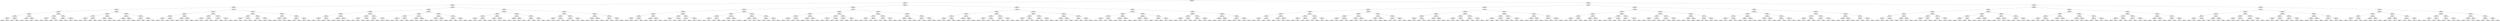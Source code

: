 ## [header material...]
## Command to get the layout: "dot -Teps thisfile > thisfile.eps"
graph "test"
{
node [shape="rectangle", fontsize=10, width=".2", height=".2", margin=0];
graph[fontsize=8];

n000 [label="clustersize = 14060
splitting feature:
((0.59,0.317)-(-0.771,0.682))"] ;
n000 -- n001 ;
n001 [label="clustersize = 5721
splitting feature:
((0.196,0.999)-(-0.727,-0.0129))"] ;
n001 -- n002 ;
n002 [label="clustersize = 2530
splitting feature:
((0.169,0.4)-(0.0649,-0.299))"] ;
n002 -- n003 ;
n003 [label="clustersize = 1394
splitting feature:
((-0.142,0.459)-(0.34,0.166))"] ;
n003 -- n004 ;
n004 [label="clustersize = 715
splitting feature:
((-0.581,0.801)-(-0.128,-0.436))"] ;
n004 -- n005 ;
n005 [label="clustersize = 246
splitting feature:
((-0.841,-0.128)-(-0.76,0.733))"] ;
n005 -- n006 ;
n006 [label="clustersize = 57
splitting feature:
((-0.568,0.977)-(0.982,-0.55))"] ;
n006 -- n007 ;
n007 [label="clustersize = 40
splitting feature:
((-0.202,0.252)-(0.0498,0.633))"] ;
n007 -- n008 ;
n008 [label="clustersize = 15
splitting feature:
((0.0286,-0.39)-(-0.763,0.353))"] ;
n008 -- n009 ;
n009 [label="clustersize = 8
pupil avg:
[ 0.49219578 -0.05243401]"] ;
n008 -- n010 ;
n010 [label="clustersize = 7
pupil avg:
[ 0.19200021 -0.1259044 ]"] ;
n007 -- n011 ;
n011 [label="clustersize = 25
splitting feature:
((0.0318,0.928)-(0.616,-0.873))"] ;
n011 -- n012 ;
n012 [label="clustersize = 17
pupil avg:
[ 0.40194375  0.12718216]"] ;
n011 -- n013 ;
n013 [label="clustersize = 8
pupil avg:
[ 0.58932388 -0.04144142]"] ;
n006 -- n014 ;
n014 [label="clustersize = 17
splitting feature:
((0.411,0.0282)-(-0.888,-0.412))"] ;
n014 -- n015 ;
n015 [label="clustersize = 9
splitting feature:
((-0.15,-0.177)-(-0.529,-0.45))"] ;
n015 -- n016 ;
n016 [label="clustersize = 4
pupil avg:
[ 0.50378151  0.02016807]"] ;
n015 -- n017 ;
n017 [label="clustersize = 5
pupil avg:
[ 0.35006122  0.29727539]"] ;
n014 -- n018 ;
n018 [label="clustersize = 8
splitting feature:
((-0.996,-0.528)-(0.208,-0.102))"] ;
n018 -- n019 ;
n019 [label="clustersize = 4
pupil avg:
[-0.02964995 -0.19343217]"] ;
n018 -- n020 ;
n020 [label="clustersize = 4
pupil avg:
[-0.07950132  0.03669058]"] ;
n005 -- n021 ;
n021 [label="clustersize = 189
splitting feature:
((0.918,0.831)-(-0.849,-0.189))"] ;
n021 -- n022 ;
n022 [label="clustersize = 164
splitting feature:
((0.228,0.341)-(0.592,0.31))"] ;
n022 -- n023 ;
n023 [label="clustersize = 131
splitting feature:
((0.518,0.224)-(0.377,-0.0113))"] ;
n023 -- n024 ;
n024 [label="clustersize = 79
pupil avg:
[ 0.42584131  0.14608626]"] ;
n023 -- n025 ;
n025 [label="clustersize = 52
pupil avg:
[ 0.54598333  0.21557006]"] ;
n022 -- n026 ;
n026 [label="clustersize = 33
splitting feature:
((0.758,-0.784)-(-0.883,-0.931))"] ;
n026 -- n027 ;
n027 [label="clustersize = 17
pupil avg:
[ 0.73261478  0.25213582]"] ;
n026 -- n028 ;
n028 [label="clustersize = 16
pupil avg:
[ 0.57060247  0.18119729]"] ;
n021 -- n029 ;
n029 [label="clustersize = 25
splitting feature:
((-0.418,0.925)-(0.4,0.353))"] ;
n029 -- n030 ;
n030 [label="clustersize = 10
splitting feature:
((0.56,-0.0818)-(0.585,-0.0874))"] ;
n030 -- n031 ;
n031 [label="clustersize = 4
pupil avg:
[ 0.62413834 -0.09946168]"] ;
n030 -- n032 ;
n032 [label="clustersize = 6
pupil avg:
[ 0.31678523  0.02923883]"] ;
n029 -- n033 ;
n033 [label="clustersize = 15
splitting feature:
((0.0902,0.411)-(-0.372,-0.00638))"] ;
n033 -- n034 ;
n034 [label="clustersize = 7
pupil avg:
[ 0.33064943  0.10436531]"] ;
n033 -- n035 ;
n035 [label="clustersize = 8
pupil avg:
[ 0.1042385   0.01199538]"] ;
n004 -- n036 ;
n036 [label="clustersize = 469
splitting feature:
((0.0403,-0.865)-(0.5,-0.439))"] ;
n036 -- n037 ;
n037 [label="clustersize = 292
splitting feature:
((-0.156,-0.5)-(-0.284,0.708))"] ;
n037 -- n038 ;
n038 [label="clustersize = 136
splitting feature:
((0.931,0.572)-(0.172,-0.367))"] ;
n038 -- n039 ;
n039 [label="clustersize = 34
splitting feature:
((-0.736,0.316)-(0.5,-0.00582))"] ;
n039 -- n040 ;
n040 [label="clustersize = 14
pupil avg:
[-0.3681351  -0.24880343]"] ;
n039 -- n041 ;
n041 [label="clustersize = 20
pupil avg:
[ 0.05541188  0.03497385]"] ;
n038 -- n042 ;
n042 [label="clustersize = 102
splitting feature:
((-0.815,0.476)-(0.745,0.0874))"] ;
n042 -- n043 ;
n043 [label="clustersize = 25
pupil avg:
[ 0.28309883  0.01559543]"] ;
n042 -- n044 ;
n044 [label="clustersize = 77
pupil avg:
[ 0.08394836  0.05638027]"] ;
n037 -- n045 ;
n045 [label="clustersize = 156
splitting feature:
((-0.2,0.205)-(-0.162,0.538))"] ;
n045 -- n046 ;
n046 [label="clustersize = 52
splitting feature:
((0.053,0.163)-(0.278,-0.148))"] ;
n046 -- n047 ;
n047 [label="clustersize = 46
pupil avg:
[ 0.16567807  0.01381466]"] ;
n046 -- n048 ;
n048 [label="clustersize = 6
pupil avg:
[-0.15812901  0.25802362]"] ;
n045 -- n049 ;
n049 [label="clustersize = 104
splitting feature:
((0.61,-0.211)-(-0.625,-0.0231))"] ;
n049 -- n050 ;
n050 [label="clustersize = 43
pupil avg:
[ 0.51638239  0.15797055]"] ;
n049 -- n051 ;
n051 [label="clustersize = 61
pupil avg:
[ 0.2744029  0.0471145]"] ;
n036 -- n052 ;
n052 [label="clustersize = 177
splitting feature:
((0.366,0.562)-(0.0502,0.254))"] ;
n052 -- n053 ;
n053 [label="clustersize = 72
splitting feature:
((0.34,0.643)-(-0.394,-0.0809))"] ;
n053 -- n054 ;
n054 [label="clustersize = 61
splitting feature:
((-0.242,0.934)-(-0.605,-0.304))"] ;
n054 -- n055 ;
n055 [label="clustersize = 52
pupil avg:
[ 0.5307649   0.25630911]"] ;
n054 -- n056 ;
n056 [label="clustersize = 9
pupil avg:
[ 0.2496801   0.27842352]"] ;
n053 -- n057 ;
n057 [label="clustersize = 11
splitting feature:
((0.465,-0.331)-(0.00309,-0.568))"] ;
n057 -- n058 ;
n058 [label="clustersize = 4
pupil avg:
[ 0.15493619  0.25006703]"] ;
n057 -- n059 ;
n059 [label="clustersize = 7
pupil avg:
[ 0.41658256 -0.02656536]"] ;
n052 -- n060 ;
n060 [label="clustersize = 105
splitting feature:
((-0.0372,0.539)-(-0.428,-0.631))"] ;
n060 -- n061 ;
n061 [label="clustersize = 93
splitting feature:
((0.591,0.687)-(-0.627,-0.132))"] ;
n061 -- n062 ;
n062 [label="clustersize = 38
pupil avg:
[ 0.24095685  0.13103548]"] ;
n061 -- n063 ;
n063 [label="clustersize = 55
pupil avg:
[ 0.40226176  0.0294027 ]"] ;
n060 -- n064 ;
n064 [label="clustersize = 12
splitting feature:
((0.455,0.974)-(0.0116,0.981))"] ;
n064 -- n065 ;
n065 [label="clustersize = 5
pupil avg:
[-0.24606459  0.38929697]"] ;
n064 -- n066 ;
n066 [label="clustersize = 7
pupil avg:
[ 0.051164    0.06397623]"] ;
n003 -- n067 ;
n067 [label="clustersize = 679
splitting feature:
((-0.448,0.795)-(-0.0451,-0.545))"] ;
n067 -- n068 ;
n068 [label="clustersize = 340
splitting feature:
((0.414,0.123)-(-0.781,-0.966))"] ;
n068 -- n069 ;
n069 [label="clustersize = 270
splitting feature:
((0.274,0.691)-(0.575,0.0601))"] ;
n069 -- n070 ;
n070 [label="clustersize = 188
splitting feature:
((-0.938,0.804)-(0.839,0.932))"] ;
n070 -- n071 ;
n071 [label="clustersize = 57
splitting feature:
((0.855,-0.571)-(0.715,0.208))"] ;
n071 -- n072 ;
n072 [label="clustersize = 9
pupil avg:
[ 0.46973016  0.18843981]"] ;
n071 -- n073 ;
n073 [label="clustersize = 48
pupil avg:
[ 0.2110084   0.17976947]"] ;
n070 -- n074 ;
n074 [label="clustersize = 131
splitting feature:
((0.778,-0.0899)-(0.18,-0.592))"] ;
n074 -- n075 ;
n075 [label="clustersize = 57
pupil avg:
[ 0.54268422  0.28538841]"] ;
n074 -- n076 ;
n076 [label="clustersize = 74
pupil avg:
[ 0.3292706   0.26537565]"] ;
n069 -- n077 ;
n077 [label="clustersize = 82
splitting feature:
((0.17,-0.93)-(0.565,-0.627))"] ;
n077 -- n078 ;
n078 [label="clustersize = 26
splitting feature:
((0.351,-0.821)-(-0.107,0.203))"] ;
n078 -- n079 ;
n079 [label="clustersize = 13
pupil avg:
[-0.12029081  0.23296662]"] ;
n078 -- n080 ;
n080 [label="clustersize = 13
pupil avg:
[ 0.33171591  0.23818169]"] ;
n077 -- n081 ;
n081 [label="clustersize = 56
splitting feature:
((-0.171,-0.496)-(0.0599,0.516))"] ;
n081 -- n082 ;
n082 [label="clustersize = 4
pupil avg:
[ 0.51038676  0.25614035]"] ;
n081 -- n083 ;
n083 [label="clustersize = 52
pupil avg:
[ 0.26926456  0.27105594]"] ;
n068 -- n084 ;
n084 [label="clustersize = 70
splitting feature:
((0.452,-0.911)-(-0.98,0.371))"] ;
n084 -- n085 ;
n085 [label="clustersize = 54
splitting feature:
((0.808,-0.618)-(0.732,-0.776))"] ;
n085 -- n086 ;
n086 [label="clustersize = 20
splitting feature:
((0.0777,-0.244)-(0.282,-0.72))"] ;
n086 -- n087 ;
n087 [label="clustersize = 16
pupil avg:
[ 0.46931626  0.27758639]"] ;
n086 -- n088 ;
n088 [label="clustersize = 4
pupil avg:
[ 0.14929209  0.15112594]"] ;
n085 -- n089 ;
n089 [label="clustersize = 34
splitting feature:
((0.38,0.0571)-(-0.699,-0.301))"] ;
n089 -- n090 ;
n090 [label="clustersize = 28
pupil avg:
[ 0.63556674  0.24093099]"] ;
n089 -- n091 ;
n091 [label="clustersize = 6
pupil avg:
[ 0.37736204  0.19234709]"] ;
n084 -- n092 ;
n092 [label="clustersize = 16
splitting feature:
((0.175,0.0616)-(-0.447,0.0247))"] ;
n092 -- n093 ;
n093 [label="clustersize = 8
splitting feature:
((-0.0542,-0.834)-(-0.318,-0.0664))"] ;
n093 -- n094 ;
n094 [label="clustersize = 4
pupil avg:
[ 0.3641133   0.26391626]"] ;
n093 -- n095 ;
n095 [label="clustersize = 4
pupil avg:
[ 0.44128788  0.28645833]"] ;
n092 -- n096 ;
n096 [label="clustersize = 8
splitting feature:
((-0.0424,-0.216)-(-0.504,0.495))"] ;
n096 -- n097 ;
n097 [label="clustersize = 4
pupil avg:
[-0.01934524 -0.17113095]"] ;
n096 -- n098 ;
n098 [label="clustersize = 4
pupil avg:
[ 0.39554954  0.09643963]"] ;
n067 -- n099 ;
n099 [label="clustersize = 339
splitting feature:
((0.597,-0.727)-(0.335,0.857))"] ;
n099 -- n100 ;
n100 [label="clustersize = 112
splitting feature:
((-0.0107,0.669)-(0.161,-0.796))"] ;
n100 -- n101 ;
n101 [label="clustersize = 60
splitting feature:
((0.291,-0.537)-(-0.487,0.387))"] ;
n101 -- n102 ;
n102 [label="clustersize = 40
splitting feature:
((0.553,-0.589)-(0.703,0.12))"] ;
n102 -- n103 ;
n103 [label="clustersize = 30
pupil avg:
[ 0.13067902  0.20564017]"] ;
n102 -- n104 ;
n104 [label="clustersize = 10
pupil avg:
[-0.11636389  0.25810776]"] ;
n101 -- n105 ;
n105 [label="clustersize = 20
splitting feature:
((-0.541,0.223)-(-0.98,0.497))"] ;
n105 -- n106 ;
n106 [label="clustersize = 16
pupil avg:
[ 0.24948916  0.16221025]"] ;
n105 -- n107 ;
n107 [label="clustersize = 4
pupil avg:
[ 0.23889681 -0.07492222]"] ;
n100 -- n108 ;
n108 [label="clustersize = 52
splitting feature:
((0.6,0.0515)-(0.343,0.286))"] ;
n108 -- n109 ;
n109 [label="clustersize = 14
splitting feature:
((0.577,0.876)-(0.34,0.676))"] ;
n109 -- n110 ;
n110 [label="clustersize = 6
pupil avg:
[-0.45219186  0.03694393]"] ;
n109 -- n111 ;
n111 [label="clustersize = 8
pupil avg:
[-0.18945545  0.36160883]"] ;
n108 -- n112 ;
n112 [label="clustersize = 38
splitting feature:
((0.568,0.341)-(0.117,0.865))"] ;
n112 -- n113 ;
n113 [label="clustersize = 14
pupil avg:
[-0.29168842  0.22833048]"] ;
n112 -- n114 ;
n114 [label="clustersize = 24
pupil avg:
[ 0.19435691  0.19659542]"] ;
n099 -- n115 ;
n115 [label="clustersize = 227
splitting feature:
((0.119,0.801)-(0.659,0.888))"] ;
n115 -- n116 ;
n116 [label="clustersize = 196
splitting feature:
((0.17,-0.267)-(0.25,0.973))"] ;
n116 -- n117 ;
n117 [label="clustersize = 103
splitting feature:
((0.465,0.233)-(0.213,0.739))"] ;
n117 -- n118 ;
n118 [label="clustersize = 61
pupil avg:
[ 0.19985504  0.27440626]"] ;
n117 -- n119 ;
n119 [label="clustersize = 42
pupil avg:
[ 0.0859107   0.15643918]"] ;
n116 -- n120 ;
n120 [label="clustersize = 93
splitting feature:
((-0.929,0.3)-(-0.186,0.791))"] ;
n120 -- n121 ;
n121 [label="clustersize = 16
pupil avg:
[ 0.51174965  0.21400781]"] ;
n120 -- n122 ;
n122 [label="clustersize = 77
pupil avg:
[ 0.26253684  0.22502662]"] ;
n115 -- n123 ;
n123 [label="clustersize = 31
splitting feature:
((0.504,-0.869)-(0.98,0.303))"] ;
n123 -- n124 ;
n124 [label="clustersize = 21
splitting feature:
((0.985,0.899)-(-0.0463,0.778))"] ;
n124 -- n125 ;
n125 [label="clustersize = 7
pupil avg:
[-0.09020804  0.25862941]"] ;
n124 -- n126 ;
n126 [label="clustersize = 14
pupil avg:
[ 0.16298167  0.32160694]"] ;
n123 -- n127 ;
n127 [label="clustersize = 10
splitting feature:
((0.17,-0.284)-(-0.332,-0.713))"] ;
n127 -- n128 ;
n128 [label="clustersize = 5
pupil avg:
[ 0.02043553  0.26766423]"] ;
n127 -- n129 ;
n129 [label="clustersize = 5
pupil avg:
[-0.35247056 -0.11222222]"] ;
n002 -- n130 ;
n130 [label="clustersize = 1136
splitting feature:
((-0.149,0.781)-(0.437,-0.0479))"] ;
n130 -- n131 ;
n131 [label="clustersize = 547
splitting feature:
((0.12,0.079)-(-0.999,0.641))"] ;
n131 -- n132 ;
n132 [label="clustersize = 431
splitting feature:
((-0.0431,-0.408)-(-0.098,0.869))"] ;
n132 -- n133 ;
n133 [label="clustersize = 246
splitting feature:
((0.564,0.183)-(-0.149,0.756))"] ;
n133 -- n134 ;
n134 [label="clustersize = 30
splitting feature:
((-0.339,-0.594)-(-0.269,0.626))"] ;
n134 -- n135 ;
n135 [label="clustersize = 17
splitting feature:
((0.558,0.178)-(0.504,0.369))"] ;
n135 -- n136 ;
n136 [label="clustersize = 11
pupil avg:
[-0.3126425   0.27078312]"] ;
n135 -- n137 ;
n137 [label="clustersize = 6
pupil avg:
[-0.56727273  0.20560606]"] ;
n134 -- n138 ;
n138 [label="clustersize = 13
splitting feature:
((0.417,0.246)-(0.498,-0.611))"] ;
n138 -- n139 ;
n139 [label="clustersize = 9
pupil avg:
[ 0.29804076  0.29732368]"] ;
n138 -- n140 ;
n140 [label="clustersize = 4
pupil avg:
[-0.11292498  0.37092044]"] ;
n133 -- n141 ;
n141 [label="clustersize = 216
splitting feature:
((0.419,-0.114)-(0.863,0.487))"] ;
n141 -- n142 ;
n142 [label="clustersize = 137
splitting feature:
((-0.201,0.483)-(0.26,-0.687))"] ;
n142 -- n143 ;
n143 [label="clustersize = 98
pupil avg:
[ 0.10153317 -0.00537374]"] ;
n142 -- n144 ;
n144 [label="clustersize = 39
pupil avg:
[-0.12041924  0.06915395]"] ;
n141 -- n145 ;
n145 [label="clustersize = 79
splitting feature:
((-0.0364,-0.0217)-(-0.121,-0.639))"] ;
n145 -- n146 ;
n146 [label="clustersize = 41
pupil avg:
[-0.02965481 -0.01824462]"] ;
n145 -- n147 ;
n147 [label="clustersize = 38
pupil avg:
[-0.3301738  -0.07050609]"] ;
n132 -- n148 ;
n148 [label="clustersize = 185
splitting feature:
((0.254,-0.536)-(-0.476,-0.225))"] ;
n148 -- n149 ;
n149 [label="clustersize = 89
splitting feature:
((-0.768,0.146)-(-0.538,-0.128))"] ;
n149 -- n150 ;
n150 [label="clustersize = 23
splitting feature:
((-0.411,0.823)-(0.826,-0.8))"] ;
n150 -- n151 ;
n151 [label="clustersize = 11
pupil avg:
[-0.18122374  0.07632926]"] ;
n150 -- n152 ;
n152 [label="clustersize = 12
pupil avg:
[ 0.19128993 -0.05845495]"] ;
n149 -- n153 ;
n153 [label="clustersize = 66
splitting feature:
((0.22,0.417)-(-0.959,-0.25))"] ;
n153 -- n154 ;
n154 [label="clustersize = 45
pupil avg:
[ 0.14941386  0.16362078]"] ;
n153 -- n155 ;
n155 [label="clustersize = 21
pupil avg:
[ 0.31729004 -0.03942463]"] ;
n148 -- n156 ;
n156 [label="clustersize = 96
splitting feature:
((-0.424,0.885)-(0.00557,-0.22))"] ;
n156 -- n157 ;
n157 [label="clustersize = 37
splitting feature:
((-0.553,0.604)-(-0.344,0.351))"] ;
n157 -- n158 ;
n158 [label="clustersize = 18
pupil avg:
[ 0.61383383  0.05164531]"] ;
n157 -- n159 ;
n159 [label="clustersize = 19
pupil avg:
[ 0.30326996 -0.12392416]"] ;
n156 -- n160 ;
n160 [label="clustersize = 59
splitting feature:
((-0.606,-0.105)-(0.103,0.617))"] ;
n160 -- n161 ;
n161 [label="clustersize = 23
pupil avg:
[ 0.03949174 -0.01104871]"] ;
n160 -- n162 ;
n162 [label="clustersize = 36
pupil avg:
[ 0.37783929  0.05279945]"] ;
n131 -- n163 ;
n163 [label="clustersize = 116
splitting feature:
((0.163,-0.85)-(0.495,-0.485))"] ;
n163 -- n164 ;
n164 [label="clustersize = 67
splitting feature:
((0.999,0.673)-(0.873,-0.154))"] ;
n164 -- n165 ;
n165 [label="clustersize = 32
splitting feature:
((0.118,-0.824)-(0.19,-0.729))"] ;
n165 -- n166 ;
n166 [label="clustersize = 19
splitting feature:
((0.323,-0.744)-(-0.004,-0.626))"] ;
n166 -- n167 ;
n167 [label="clustersize = 6
pupil avg:
[-0.310932   -0.12202413]"] ;
n166 -- n168 ;
n168 [label="clustersize = 13
pupil avg:
[ 0.08584714 -0.14627071]"] ;
n165 -- n169 ;
n169 [label="clustersize = 13
splitting feature:
((-0.876,-0.343)-(-0.752,-0.687))"] ;
n169 -- n170 ;
n170 [label="clustersize = 6
pupil avg:
[ 0.48886794 -0.15418548]"] ;
n169 -- n171 ;
n171 [label="clustersize = 7
pupil avg:
[ 0.0107891  -0.07673844]"] ;
n164 -- n172 ;
n172 [label="clustersize = 35
splitting feature:
((0.0539,-0.113)-(-0.126,-0.373))"] ;
n172 -- n173 ;
n173 [label="clustersize = 14
splitting feature:
((-0.919,0.151)-(-0.693,0.203))"] ;
n173 -- n174 ;
n174 [label="clustersize = 10
pupil avg:
[ 0.50341075 -0.13209316]"] ;
n173 -- n175 ;
n175 [label="clustersize = 4
pupil avg:
[ 0.46403257  0.18788314]"] ;
n172 -- n176 ;
n176 [label="clustersize = 21
splitting feature:
((0.519,0.507)-(-0.926,-0.509))"] ;
n176 -- n177 ;
n177 [label="clustersize = 5
pupil avg:
[-0.16572684 -0.11548915]"] ;
n176 -- n178 ;
n178 [label="clustersize = 16
pupil avg:
[ 0.34790842 -0.19347586]"] ;
n163 -- n179 ;
n179 [label="clustersize = 49
splitting feature:
((-0.0536,0.135)-(-0.38,0.878))"] ;
n179 -- n180 ;
n180 [label="clustersize = 28
splitting feature:
((0.0622,-0.0201)-(0.0506,0.263))"] ;
n180 -- n181 ;
n181 [label="clustersize = 15
splitting feature:
((-0.477,0.0401)-(-0.0135,0.655))"] ;
n181 -- n182 ;
n182 [label="clustersize = 4
pupil avg:
[ 0.42718589 -0.15314685]"] ;
n181 -- n183 ;
n183 [label="clustersize = 11
pupil avg:
[ 0.63208196 -0.0653258 ]"] ;
n180 -- n184 ;
n184 [label="clustersize = 13
splitting feature:
((0.913,0.191)-(-0.818,0.731))"] ;
n184 -- n185 ;
n185 [label="clustersize = 4
pupil avg:
[ 0.37291392  0.11725955]"] ;
n184 -- n186 ;
n186 [label="clustersize = 9
pupil avg:
[ 0.28209903 -0.13066331]"] ;
n179 -- n187 ;
n187 [label="clustersize = 21
splitting feature:
((0.651,0.17)-(-0.000357,0.255))"] ;
n187 -- n188 ;
n188 [label="clustersize = 8
splitting feature:
((-0.159,0.372)-(-0.0522,0.889))"] ;
n188 -- n189 ;
n189 [label="clustersize = 4
pupil avg:
[ 0.63625816 -0.12808803]"] ;
n188 -- n190 ;
n190 [label="clustersize = 4
pupil avg:
[ 0.8753268  -0.07165033]"] ;
n187 -- n191 ;
n191 [label="clustersize = 13
splitting feature:
((0.329,0.756)-(0.668,-0.276))"] ;
n191 -- n192 ;
n192 [label="clustersize = 7
pupil avg:
[ 0.48726347 -0.167805  ]"] ;
n191 -- n193 ;
n193 [label="clustersize = 6
pupil avg:
[ 0.56600089 -0.14988318]"] ;
n130 -- n194 ;
n194 [label="clustersize = 589
splitting feature:
((0.168,0.528)-(0.249,-0.53))"] ;
n194 -- n195 ;
n195 [label="clustersize = 218
splitting feature:
((0.431,-0.187)-(-0.36,0.535))"] ;
n195 -- n196 ;
n196 [label="clustersize = 159
splitting feature:
((0.271,-0.578)-(0.955,-0.332))"] ;
n196 -- n197 ;
n197 [label="clustersize = 104
splitting feature:
((-0.806,-0.284)-(0.186,-0.859))"] ;
n197 -- n198 ;
n198 [label="clustersize = 15
splitting feature:
((-0.326,0.449)-(-0.361,-0.391))"] ;
n198 -- n199 ;
n199 [label="clustersize = 6
pupil avg:
[-0.01996931  0.07816007]"] ;
n198 -- n200 ;
n200 [label="clustersize = 9
pupil avg:
[ 0.46006874  0.02730388]"] ;
n197 -- n201 ;
n201 [label="clustersize = 89
splitting feature:
((0.803,-0.114)-(0.879,0.222))"] ;
n201 -- n202 ;
n202 [label="clustersize = 52
pupil avg:
[ 0.04507363  0.20535218]"] ;
n201 -- n203 ;
n203 [label="clustersize = 37
pupil avg:
[-0.13337612  0.16013957]"] ;
n196 -- n204 ;
n204 [label="clustersize = 55
splitting feature:
((0.778,-0.31)-(-0.185,-0.27))"] ;
n204 -- n205 ;
n205 [label="clustersize = 9
splitting feature:
((0.269,-0.0659)-(0.711,-0.91))"] ;
n205 -- n206 ;
n206 [label="clustersize = 5
pupil avg:
[-0.23975414  0.25095593]"] ;
n205 -- n207 ;
n207 [label="clustersize = 4
pupil avg:
[ 0.30513433  0.22301375]"] ;
n204 -- n208 ;
n208 [label="clustersize = 46
splitting feature:
((0.0909,0.753)-(0.0276,-0.659))"] ;
n208 -- n209 ;
n209 [label="clustersize = 14
pupil avg:
[-0.0955109   0.18209167]"] ;
n208 -- n210 ;
n210 [label="clustersize = 32
pupil avg:
[-0.21951056  0.23133852]"] ;
n195 -- n211 ;
n211 [label="clustersize = 59
splitting feature:
((-0.352,-0.0397)-(-0.356,0.659))"] ;
n211 -- n212 ;
n212 [label="clustersize = 28
splitting feature:
((-0.492,-0.882)-(0.29,-0.418))"] ;
n212 -- n213 ;
n213 [label="clustersize = 13
splitting feature:
((0.76,0.054)-(0.902,-0.136))"] ;
n213 -- n214 ;
n214 [label="clustersize = 6
pupil avg:
[-0.22917122 -0.04517347]"] ;
n213 -- n215 ;
n215 [label="clustersize = 7
pupil avg:
[ 0.21173078  0.03349611]"] ;
n212 -- n216 ;
n216 [label="clustersize = 15
splitting feature:
((-0.683,0.016)-(0.0778,-0.837))"] ;
n216 -- n217 ;
n217 [label="clustersize = 4
pupil avg:
[ 0.39046767  0.02789149]"] ;
n216 -- n218 ;
n218 [label="clustersize = 11
pupil avg:
[ 0.14080711  0.20746872]"] ;
n211 -- n219 ;
n219 [label="clustersize = 31
splitting feature:
((0.358,0.788)-(-0.366,-0.823))"] ;
n219 -- n220 ;
n220 [label="clustersize = 15
splitting feature:
((0.758,-0.935)-(-0.505,-0.481))"] ;
n220 -- n221 ;
n221 [label="clustersize = 6
pupil avg:
[ 0.57178436  0.22513476]"] ;
n220 -- n222 ;
n222 [label="clustersize = 9
pupil avg:
[ 0.21314697  0.23650415]"] ;
n219 -- n223 ;
n223 [label="clustersize = 16
splitting feature:
((-0.663,0.734)-(0.536,0.241))"] ;
n223 -- n224 ;
n224 [label="clustersize = 4
pupil avg:
[ 0.10686275 -0.1002451 ]"] ;
n223 -- n225 ;
n225 [label="clustersize = 12
pupil avg:
[ 0.57197675 -0.07813994]"] ;
n194 -- n226 ;
n226 [label="clustersize = 371
splitting feature:
((0.981,0.329)-(-0.394,0.598))"] ;
n226 -- n227 ;
n227 [label="clustersize = 154
splitting feature:
((0.167,-0.126)-(0.12,-0.348))"] ;
n227 -- n228 ;
n228 [label="clustersize = 40
splitting feature:
((-0.534,-0.162)-(0.118,-0.493))"] ;
n228 -- n229 ;
n229 [label="clustersize = 9
splitting feature:
((0.255,0.086)-(-0.31,-0.163))"] ;
n229 -- n230 ;
n230 [label="clustersize = 4
pupil avg:
[ 0.09282901  0.07891649]"] ;
n229 -- n231 ;
n231 [label="clustersize = 5
pupil avg:
[-0.29036036 -0.13318318]"] ;
n228 -- n232 ;
n232 [label="clustersize = 31
splitting feature:
((-0.283,-0.828)-(0.381,0.671))"] ;
n232 -- n233 ;
n233 [label="clustersize = 20
pupil avg:
[-0.34162448  0.21557643]"] ;
n232 -- n234 ;
n234 [label="clustersize = 11
pupil avg:
[-0.08722023  0.2396548 ]"] ;
n227 -- n235 ;
n235 [label="clustersize = 114
splitting feature:
((0.392,0.531)-(0.0162,0.194))"] ;
n235 -- n236 ;
n236 [label="clustersize = 32
splitting feature:
((0.357,-0.902)-(0.468,0.121))"] ;
n236 -- n237 ;
n237 [label="clustersize = 21
pupil avg:
[-0.38332986  0.18819821]"] ;
n236 -- n238 ;
n238 [label="clustersize = 11
pupil avg:
[-0.00447345  0.31566148]"] ;
n235 -- n239 ;
n239 [label="clustersize = 82
splitting feature:
((-0.0391,0.806)-(0.0452,-0.83))"] ;
n239 -- n240 ;
n240 [label="clustersize = 4
pupil avg:
[ 0.02317309  0.14062384]"] ;
n239 -- n241 ;
n241 [label="clustersize = 78
pupil avg:
[-0.46909796  0.16965961]"] ;
n226 -- n242 ;
n242 [label="clustersize = 217
splitting feature:
((-0.395,0.624)-(0.00831,-0.798))"] ;
n242 -- n243 ;
n243 [label="clustersize = 56
splitting feature:
((-0.5,-0.353)-(-0.533,0.0836))"] ;
n243 -- n244 ;
n244 [label="clustersize = 20
splitting feature:
((0.756,0.926)-(0.102,0.466))"] ;
n244 -- n245 ;
n245 [label="clustersize = 4
pupil avg:
[ 0.323986   -0.23192933]"] ;
n244 -- n246 ;
n246 [label="clustersize = 16
pupil avg:
[-0.21576322  0.17817935]"] ;
n243 -- n247 ;
n247 [label="clustersize = 36
splitting feature:
((-0.0912,-0.539)-(-0.424,-0.665))"] ;
n247 -- n248 ;
n248 [label="clustersize = 21
pupil avg:
[ 0.29621492  0.07168716]"] ;
n247 -- n249 ;
n249 [label="clustersize = 15
pupil avg:
[ 0.08700362  0.24013136]"] ;
n242 -- n250 ;
n250 [label="clustersize = 161
splitting feature:
((-0.887,0.127)-(0.808,-0.326))"] ;
n250 -- n251 ;
n251 [label="clustersize = 38
splitting feature:
((-0.171,0.552)-(0.491,-0.975))"] ;
n251 -- n252 ;
n252 [label="clustersize = 18
pupil avg:
[-0.03112126  0.00998622]"] ;
n251 -- n253 ;
n253 [label="clustersize = 20
pupil avg:
[-0.37599154  0.01047264]"] ;
n250 -- n254 ;
n254 [label="clustersize = 123
splitting feature:
((-0.707,0.838)-(0.257,0.673))"] ;
n254 -- n255 ;
n255 [label="clustersize = 43
pupil avg:
[-0.37846552  0.21670499]"] ;
n254 -- n256 ;
n256 [label="clustersize = 80
pupil avg:
[-0.14918516  0.20189238]"] ;
n001 -- n257 ;
n257 [label="clustersize = 3191
splitting feature:
((-0.0289,0.891)-(-0.936,-0.399))"] ;
n257 -- n258 ;
n258 [label="clustersize = 1482
splitting feature:
((-0.87,-0.00783)-(-0.643,0.223))"] ;
n258 -- n259 ;
n259 [label="clustersize = 241
splitting feature:
((-0.553,-0.535)-(-0.986,0.932))"] ;
n259 -- n260 ;
n260 [label="clustersize = 169
splitting feature:
((-0.211,0.642)-(0.471,0.638))"] ;
n260 -- n261 ;
n261 [label="clustersize = 131
splitting feature:
((0.0676,0.956)-(-0.407,0.995))"] ;
n261 -- n262 ;
n262 [label="clustersize = 91
splitting feature:
((-0.213,-0.595)-(-0.106,0.662))"] ;
n262 -- n263 ;
n263 [label="clustersize = 30
splitting feature:
((0.838,0.277)-(-0.895,0.808))"] ;
n263 -- n264 ;
n264 [label="clustersize = 11
pupil avg:
[-0.103629   -0.09251286]"] ;
n263 -- n265 ;
n265 [label="clustersize = 19
pupil avg:
[ 0.11762362 -0.0272063 ]"] ;
n262 -- n266 ;
n266 [label="clustersize = 61
splitting feature:
((-0.295,0.822)-(0.0662,0.184))"] ;
n266 -- n267 ;
n267 [label="clustersize = 10
pupil avg:
[ 0.44699509 -0.13195138]"] ;
n266 -- n268 ;
n268 [label="clustersize = 51
pupil avg:
[ 0.13193576 -0.01238593]"] ;
n261 -- n269 ;
n269 [label="clustersize = 40
splitting feature:
((-0.688,0.823)-(0.4,0.78))"] ;
n269 -- n270 ;
n270 [label="clustersize = 14
splitting feature:
((-0.99,0.079)-(-0.107,0.0548))"] ;
n270 -- n271 ;
n271 [label="clustersize = 6
pupil avg:
[ 0.39989682 -0.12078751]"] ;
n270 -- n272 ;
n272 [label="clustersize = 8
pupil avg:
[ 0.0670961  -0.11072687]"] ;
n269 -- n273 ;
n273 [label="clustersize = 26
splitting feature:
((-0.562,-0.245)-(0.823,-0.226))"] ;
n273 -- n274 ;
n274 [label="clustersize = 19
pupil avg:
[ 0.53463305 -0.18182307]"] ;
n273 -- n275 ;
n275 [label="clustersize = 7
pupil avg:
[ 0.29879872 -0.074203  ]"] ;
n260 -- n276 ;
n276 [label="clustersize = 38
splitting feature:
((-0.0779,0.276)-(0.043,-0.388))"] ;
n276 -- n277 ;
n277 [label="clustersize = 17
splitting feature:
((-0.195,0.86)-(0.614,0.144))"] ;
n277 -- n278 ;
n278 [label="clustersize = 9
splitting feature:
((0.233,0.996)-(0.912,-0.482))"] ;
n278 -- n279 ;
n279 [label="clustersize = 5
pupil avg:
[ 0.062907   -0.15945139]"] ;
n278 -- n280 ;
n280 [label="clustersize = 4
pupil avg:
[ 0.4119797   0.03629171]"] ;
n277 -- n281 ;
n281 [label="clustersize = 8
splitting feature:
((-0.0826,0.777)-(0.464,0.0266))"] ;
n281 -- n282 ;
n282 [label="clustersize = 4
pupil avg:
[ 0.26849466  0.15169918]"] ;
n281 -- n283 ;
n283 [label="clustersize = 4
pupil avg:
[-0.15459957  0.16690115]"] ;
n276 -- n284 ;
n284 [label="clustersize = 21
splitting feature:
((-0.72,0.652)-(0.81,0.766))"] ;
n284 -- n285 ;
n285 [label="clustersize = 9
splitting feature:
((0.307,0.337)-(0.344,-0.0294))"] ;
n285 -- n286 ;
n286 [label="clustersize = 4
pupil avg:
[ 0.25090427  0.26008761]"] ;
n285 -- n287 ;
n287 [label="clustersize = 5
pupil avg:
[-0.0499293   0.11784649]"] ;
n284 -- n288 ;
n288 [label="clustersize = 12
splitting feature:
((-0.536,0.00251)-(0.506,0.669))"] ;
n288 -- n289 ;
n289 [label="clustersize = 4
pupil avg:
[-0.29403434 -0.03013981]"] ;
n288 -- n290 ;
n290 [label="clustersize = 8
pupil avg:
[-0.23387025  0.21864301]"] ;
n259 -- n291 ;
n291 [label="clustersize = 72
splitting feature:
((0.78,0.496)-(0.932,-0.783))"] ;
n291 -- n292 ;
n292 [label="clustersize = 39
splitting feature:
((-0.149,0.769)-(0.23,-0.463))"] ;
n292 -- n293 ;
n293 [label="clustersize = 20
splitting feature:
((-0.869,-0.653)-(0.819,0.833))"] ;
n293 -- n294 ;
n294 [label="clustersize = 9
splitting feature:
((0.509,0.137)-(-0.624,-0.0348))"] ;
n294 -- n295 ;
n295 [label="clustersize = 4
pupil avg:
[ 0.17603346  0.02213644]"] ;
n294 -- n296 ;
n296 [label="clustersize = 5
pupil avg:
[ 0.46834138 -0.17414424]"] ;
n293 -- n297 ;
n297 [label="clustersize = 11
splitting feature:
((0.25,0.473)-(-0.175,0.924))"] ;
n297 -- n298 ;
n298 [label="clustersize = 5
pupil avg:
[ 0.56124937  0.08805933]"] ;
n297 -- n299 ;
n299 [label="clustersize = 6
pupil avg:
[ 0.64579054 -0.09047425]"] ;
n292 -- n300 ;
n300 [label="clustersize = 19
splitting feature:
((0.722,-0.0179)-(-0.601,-0.0596))"] ;
n300 -- n301 ;
n301 [label="clustersize = 8
splitting feature:
((-0.751,-0.272)-(0.518,0.389))"] ;
n301 -- n302 ;
n302 [label="clustersize = 4
pupil avg:
[ 0.30753968  0.09603175]"] ;
n301 -- n303 ;
n303 [label="clustersize = 4
pupil avg:
[ 0.11775325  0.37829947]"] ;
n300 -- n304 ;
n304 [label="clustersize = 11
splitting feature:
((-0.904,0.662)-(-0.726,-0.354))"] ;
n304 -- n305 ;
n305 [label="clustersize = 7
pupil avg:
[ 0.29630373 -0.01690674]"] ;
n304 -- n306 ;
n306 [label="clustersize = 4
pupil avg:
[  2.84090909e-02   6.68449198e-05]"] ;
n291 -- n307 ;
n307 [label="clustersize = 33
splitting feature:
((0.502,-0.507)-(-0.445,0.927))"] ;
n307 -- n308 ;
n308 [label="clustersize = 16
splitting feature:
((0.945,-0.273)-(-0.541,-0.994))"] ;
n308 -- n309 ;
n309 [label="clustersize = 8
splitting feature:
((0.0682,0.114)-(-0.4,-0.386))"] ;
n309 -- n310 ;
n310 [label="clustersize = 4
pupil avg:
[ 0.26448394 -0.05326915]"] ;
n309 -- n311 ;
n311 [label="clustersize = 4
pupil avg:
[ 0.45        0.03030303]"] ;
n308 -- n312 ;
n312 [label="clustersize = 8
splitting feature:
((-0.528,-0.371)-(0.502,-0.814))"] ;
n312 -- n313 ;
n313 [label="clustersize = 4
pupil avg:
[ 0.67603022 -0.0021978 ]"] ;
n312 -- n314 ;
n314 [label="clustersize = 4
pupil avg:
[ 0.46131496 -0.02909365]"] ;
n307 -- n315 ;
n315 [label="clustersize = 17
splitting feature:
((0.0991,-0.21)-(0.0799,0.698))"] ;
n315 -- n316 ;
n316 [label="clustersize = 8
splitting feature:
((0.159,0.865)-(0.551,0.245))"] ;
n316 -- n317 ;
n317 [label="clustersize = 4
pupil avg:
[ 0.62322304 -0.15557598]"] ;
n316 -- n318 ;
n318 [label="clustersize = 4
pupil avg:
[ 0.55625    -0.26607143]"] ;
n315 -- n319 ;
n319 [label="clustersize = 9
splitting feature:
((0.444,-0.528)-(-0.471,-0.619))"] ;
n319 -- n320 ;
n320 [label="clustersize = 5
pupil avg:
[ 0.65174943 -0.08815062]"] ;
n319 -- n321 ;
n321 [label="clustersize = 4
pupil avg:
[ 0.70929339 -0.19270353]"] ;
n258 -- n322 ;
n322 [label="clustersize = 1241
splitting feature:
((0.222,-0.413)-(-0.203,0.667))"] ;
n322 -- n323 ;
n323 [label="clustersize = 667
splitting feature:
((-0.5,0.638)-(-0.302,0.585))"] ;
n323 -- n324 ;
n324 [label="clustersize = 305
splitting feature:
((-0.549,0.901)-(-0.387,-0.521))"] ;
n324 -- n325 ;
n325 [label="clustersize = 107
splitting feature:
((-0.682,-0.277)-(0.0831,0.666))"] ;
n325 -- n326 ;
n326 [label="clustersize = 57
splitting feature:
((0.305,-0.399)-(-0.187,-0.202))"] ;
n326 -- n327 ;
n327 [label="clustersize = 43
pupil avg:
[ 0.1362476   0.20888736]"] ;
n326 -- n328 ;
n328 [label="clustersize = 14
pupil avg:
[-0.10923479  0.07986346]"] ;
n325 -- n329 ;
n329 [label="clustersize = 50
splitting feature:
((-0.755,-0.0428)-(-0.635,0.876))"] ;
n329 -- n330 ;
n330 [label="clustersize = 28
pupil avg:
[ 0.23099747  0.19817639]"] ;
n329 -- n331 ;
n331 [label="clustersize = 22
pupil avg:
[ 0.42498304  0.19704991]"] ;
n324 -- n332 ;
n332 [label="clustersize = 198
splitting feature:
((0.791,0.326)-(-0.512,0.988))"] ;
n332 -- n333 ;
n333 [label="clustersize = 130
splitting feature:
((-0.199,0.0259)-(0.921,0.454))"] ;
n333 -- n334 ;
n334 [label="clustersize = 101
pupil avg:
[-0.09563837  0.16657005]"] ;
n333 -- n335 ;
n335 [label="clustersize = 29
pupil avg:
[ 0.03419494  0.2468673 ]"] ;
n332 -- n336 ;
n336 [label="clustersize = 68
splitting feature:
((-0.847,-0.469)-(-0.327,-0.248))"] ;
n336 -- n337 ;
n337 [label="clustersize = 25
pupil avg:
[ 0.17780759  0.16933056]"] ;
n336 -- n338 ;
n338 [label="clustersize = 43
pupil avg:
[ 0.01811881  0.14250074]"] ;
n323 -- n339 ;
n339 [label="clustersize = 362
splitting feature:
((0.206,-0.863)-(-0.15,0.439))"] ;
n339 -- n340 ;
n340 [label="clustersize = 197
splitting feature:
((0.492,-0.113)-(-0.81,-0.432))"] ;
n340 -- n341 ;
n341 [label="clustersize = 141
splitting feature:
((0.146,-0.511)-(-0.471,-0.448))"] ;
n341 -- n342 ;
n342 [label="clustersize = 90
pupil avg:
[-0.23929007  0.24076487]"] ;
n341 -- n343 ;
n343 [label="clustersize = 51
pupil avg:
[-0.10194435  0.25612464]"] ;
n340 -- n344 ;
n344 [label="clustersize = 56
splitting feature:
((0.295,0.837)-(-0.797,-0.394))"] ;
n344 -- n345 ;
n345 [label="clustersize = 13
pupil avg:
[-0.14718269  0.17123275]"] ;
n344 -- n346 ;
n346 [label="clustersize = 43
pupil avg:
[-0.3599563   0.11606701]"] ;
n339 -- n347 ;
n347 [label="clustersize = 165
splitting feature:
((-0.398,-0.535)-(-0.644,0.384))"] ;
n347 -- n348 ;
n348 [label="clustersize = 98
splitting feature:
((0.0742,0.185)-(-0.955,0.599))"] ;
n348 -- n349 ;
n349 [label="clustersize = 92
pupil avg:
[-0.23503944  0.11294038]"] ;
n348 -- n350 ;
n350 [label="clustersize = 6
pupil avg:
[ 0.23635266  0.08822459]"] ;
n347 -- n351 ;
n351 [label="clustersize = 67
splitting feature:
((-0.78,-0.66)-(0.304,-0.284))"] ;
n351 -- n352 ;
n352 [label="clustersize = 14
pupil avg:
[-0.2080439  0.0652189]"] ;
n351 -- n353 ;
n353 [label="clustersize = 53
pupil avg:
[ 0.17791456  0.05179958]"] ;
n322 -- n354 ;
n354 [label="clustersize = 574
splitting feature:
((0.388,-0.684)-(-0.681,-0.717))"] ;
n354 -- n355 ;
n355 [label="clustersize = 232
splitting feature:
((-0.426,0.985)-(0.0486,0.0992))"] ;
n355 -- n356 ;
n356 [label="clustersize = 43
splitting feature:
((-0.494,-0.8)-(-0.871,-0.211))"] ;
n356 -- n357 ;
n357 [label="clustersize = 22
splitting feature:
((-0.41,0.913)-(0.121,-0.167))"] ;
n357 -- n358 ;
n358 [label="clustersize = 11
pupil avg:
[ 0.54300818 -0.07264651]"] ;
n357 -- n359 ;
n359 [label="clustersize = 11
pupil avg:
[ 0.1677587   0.06509003]"] ;
n356 -- n360 ;
n360 [label="clustersize = 21
splitting feature:
((-0.325,-0.204)-(0.175,0.705))"] ;
n360 -- n361 ;
n361 [label="clustersize = 14
pupil avg:
[ 0.7114691  -0.20942073]"] ;
n360 -- n362 ;
n362 [label="clustersize = 7
pupil avg:
[ 0.51914409 -0.00250698]"] ;
n355 -- n363 ;
n363 [label="clustersize = 189
splitting feature:
((0.759,0.901)-(-0.513,-0.702))"] ;
n363 -- n364 ;
n364 [label="clustersize = 47
splitting feature:
((-0.456,0.77)-(-0.999,-0.759))"] ;
n364 -- n365 ;
n365 [label="clustersize = 41
pupil avg:
[ 0.28953771  0.10529412]"] ;
n364 -- n366 ;
n366 [label="clustersize = 6
pupil avg:
[-0.09953343  0.0997036 ]"] ;
n363 -- n367 ;
n367 [label="clustersize = 142
splitting feature:
((0.716,-0.19)-(-0.671,0.707))"] ;
n367 -- n368 ;
n368 [label="clustersize = 67
pupil avg:
[-0.02474494  0.07205214]"] ;
n367 -- n369 ;
n369 [label="clustersize = 75
pupil avg:
[ 0.09909918  0.05357598]"] ;
n354 -- n370 ;
n370 [label="clustersize = 342
splitting feature:
((0.335,0.81)-(-0.931,-0.0998))"] ;
n370 -- n371 ;
n371 [label="clustersize = 262
splitting feature:
((-0.558,0.352)-(-0.353,0.0523))"] ;
n371 -- n372 ;
n372 [label="clustersize = 161
splitting feature:
((-0.329,0.556)-(-0.126,0.907))"] ;
n372 -- n373 ;
n373 [label="clustersize = 110
pupil avg:
[-0.02470453  0.0684473 ]"] ;
n372 -- n374 ;
n374 [label="clustersize = 51
pupil avg:
[ 0.18440397  0.05207086]"] ;
n371 -- n375 ;
n375 [label="clustersize = 101
splitting feature:
((-0.147,-0.952)-(0.401,0.778))"] ;
n375 -- n376 ;
n376 [label="clustersize = 66
pupil avg:
[-0.12012478 -0.09884475]"] ;
n375 -- n377 ;
n377 [label="clustersize = 35
pupil avg:
[ 0.07653218  0.02564142]"] ;
n370 -- n378 ;
n378 [label="clustersize = 80
splitting feature:
((-0.357,0.906)-(-0.679,0.355))"] ;
n378 -- n379 ;
n379 [label="clustersize = 34
splitting feature:
((0.355,-0.16)-(-0.37,0.982))"] ;
n379 -- n380 ;
n380 [label="clustersize = 4
pupil avg:
[-0.16418041  0.03811279]"] ;
n379 -- n381 ;
n381 [label="clustersize = 30
pupil avg:
[ 0.41334655 -0.14580139]"] ;
n378 -- n382 ;
n382 [label="clustersize = 46
splitting feature:
((0.0143,-0.53)-(-0.0317,-0.662))"] ;
n382 -- n383 ;
n383 [label="clustersize = 26
pupil avg:
[ 0.05300834  0.03003304]"] ;
n382 -- n384 ;
n384 [label="clustersize = 20
pupil avg:
[-0.06352419 -0.07269249]"] ;
n257 -- n385 ;
n385 [label="clustersize = 1709
splitting feature:
((0.96,0.00198)-(-0.214,0.771))"] ;
n385 -- n386 ;
n386 [label="clustersize = 805
splitting feature:
((0.181,-0.187)-(-0.184,0.0389))"] ;
n386 -- n387 ;
n387 [label="clustersize = 460
splitting feature:
((-0.937,-0.416)-(0.294,0.146))"] ;
n387 -- n388 ;
n388 [label="clustersize = 151
splitting feature:
((0.11,-0.185)-(-0.314,-0.221))"] ;
n388 -- n389 ;
n389 [label="clustersize = 107
splitting feature:
((0.519,-0.0441)-(-0.898,-0.975))"] ;
n389 -- n390 ;
n390 [label="clustersize = 54
splitting feature:
((-0.287,0.382)-(0.918,0.722))"] ;
n390 -- n391 ;
n391 [label="clustersize = 47
pupil avg:
[-0.25162013  0.11673296]"] ;
n390 -- n392 ;
n392 [label="clustersize = 7
pupil avg:
[-0.1922118   0.31581783]"] ;
n389 -- n393 ;
n393 [label="clustersize = 53
splitting feature:
((0.521,-0.96)-(0.0163,0.247))"] ;
n393 -- n394 ;
n394 [label="clustersize = 8
pupil avg:
[-0.56820653 -0.04417104]"] ;
n393 -- n395 ;
n395 [label="clustersize = 45
pupil avg:
[-0.34703428  0.03944492]"] ;
n388 -- n396 ;
n396 [label="clustersize = 44
splitting feature:
((-0.538,-0.597)-(0.276,-0.177))"] ;
n396 -- n397 ;
n397 [label="clustersize = 36
splitting feature:
((0.438,-0.643)-(-0.511,0.054))"] ;
n397 -- n398 ;
n398 [label="clustersize = 8
pupil avg:
[-0.38594086 -0.13749559]"] ;
n397 -- n399 ;
n399 [label="clustersize = 28
pupil avg:
[-0.29238098 -0.25014381]"] ;
n396 -- n400 ;
n400 [label="clustersize = 8
splitting feature:
((-0.969,-0.568)-(0.245,-0.924))"] ;
n400 -- n401 ;
n401 [label="clustersize = 4
pupil avg:
[-0.49642857 -0.08376623]"] ;
n400 -- n402 ;
n402 [label="clustersize = 4
pupil avg:
[-0.23861627  0.10720601]"] ;
n387 -- n403 ;
n403 [label="clustersize = 309
splitting feature:
((0.858,-0.854)-(-0.613,0.607))"] ;
n403 -- n404 ;
n404 [label="clustersize = 242
splitting feature:
((-0.387,0.638)-(0.757,0.553))"] ;
n404 -- n405 ;
n405 [label="clustersize = 99
splitting feature:
((0.428,-0.444)-(-0.308,-0.298))"] ;
n405 -- n406 ;
n406 [label="clustersize = 72
pupil avg:
[-0.27943153  0.22345917]"] ;
n405 -- n407 ;
n407 [label="clustersize = 27
pupil avg:
[-0.18225352  0.12280234]"] ;
n404 -- n408 ;
n408 [label="clustersize = 143
splitting feature:
((0.351,0.166)-(-0.146,-0.458))"] ;
n408 -- n409 ;
n409 [label="clustersize = 92
pupil avg:
[-0.40403168  0.27638333]"] ;
n408 -- n410 ;
n410 [label="clustersize = 51
pupil avg:
[-0.32192811  0.17760398]"] ;
n403 -- n411 ;
n411 [label="clustersize = 67
splitting feature:
((0.199,0.612)-(-0.148,-0.756))"] ;
n411 -- n412 ;
n412 [label="clustersize = 39
splitting feature:
((0.719,-0.148)-(-0.987,-0.237))"] ;
n412 -- n413 ;
n413 [label="clustersize = 32
pupil avg:
[-0.18093621  0.18716202]"] ;
n412 -- n414 ;
n414 [label="clustersize = 7
pupil avg:
[ 0.35569322  0.1409041 ]"] ;
n411 -- n415 ;
n415 [label="clustersize = 28
splitting feature:
((-0.339,-0.717)-(0.617,-0.11))"] ;
n415 -- n416 ;
n416 [label="clustersize = 18
pupil avg:
[-0.18251803  0.1229746 ]"] ;
n415 -- n417 ;
n417 [label="clustersize = 10
pupil avg:
[-0.43978059  0.16381644]"] ;
n386 -- n418 ;
n418 [label="clustersize = 345
splitting feature:
((0.0803,-0.143)-(-0.896,-0.696))"] ;
n418 -- n419 ;
n419 [label="clustersize = 178
splitting feature:
((-0.139,0.219)-(-0.0774,-0.616))"] ;
n419 -- n420 ;
n420 [label="clustersize = 82
splitting feature:
((-0.992,-0.783)-(0.255,0.289))"] ;
n420 -- n421 ;
n421 [label="clustersize = 39
splitting feature:
((-0.442,-0.985)-(0.41,0.425))"] ;
n421 -- n422 ;
n422 [label="clustersize = 34
pupil avg:
[-0.28729898 -0.14953242]"] ;
n421 -- n423 ;
n423 [label="clustersize = 5
pupil avg:
[-0.4621645   0.15177489]"] ;
n420 -- n424 ;
n424 [label="clustersize = 43
splitting feature:
((-0.562,0.459)-(0.0704,-0.615))"] ;
n424 -- n425 ;
n425 [label="clustersize = 16
pupil avg:
[ 0.08901022 -0.07942106]"] ;
n424 -- n426 ;
n426 [label="clustersize = 27
pupil avg:
[-0.16590119 -0.01692242]"] ;
n419 -- n427 ;
n427 [label="clustersize = 96
splitting feature:
((-0.572,0.405)-(0.197,0.429))"] ;
n427 -- n428 ;
n428 [label="clustersize = 40
splitting feature:
((-0.334,-0.0983)-(-0.997,0.863))"] ;
n428 -- n429 ;
n429 [label="clustersize = 35
pupil avg:
[-0.30512771 -0.09737653]"] ;
n428 -- n430 ;
n430 [label="clustersize = 5
pupil avg:
[-0.4560109  0.1992841]"] ;
n427 -- n431 ;
n431 [label="clustersize = 56
splitting feature:
((-0.971,-0.881)-(0.595,-0.896))"] ;
n431 -- n432 ;
n432 [label="clustersize = 20
pupil avg:
[-0.47630116 -0.06448029]"] ;
n431 -- n433 ;
n433 [label="clustersize = 36
pupil avg:
[-0.46835561  0.08012749]"] ;
n418 -- n434 ;
n434 [label="clustersize = 167
splitting feature:
((-0.263,-0.269)-(-0.786,-0.966))"] ;
n434 -- n435 ;
n435 [label="clustersize = 111
splitting feature:
((0.359,-0.0664)-(0.839,0.874))"] ;
n435 -- n436 ;
n436 [label="clustersize = 92
splitting feature:
((0.175,0.0561)-(-0.103,-0.398))"] ;
n436 -- n437 ;
n437 [label="clustersize = 9
pupil avg:
[-0.19071574 -0.10839074]"] ;
n436 -- n438 ;
n438 [label="clustersize = 83
pupil avg:
[-0.4107405  -0.13289175]"] ;
n435 -- n439 ;
n439 [label="clustersize = 19
splitting feature:
((-0.428,-0.871)-(-0.00613,-0.364))"] ;
n439 -- n440 ;
n440 [label="clustersize = 11
pupil avg:
[-0.64401933 -0.19332002]"] ;
n439 -- n441 ;
n441 [label="clustersize = 8
pupil avg:
[-0.45780431  0.00796976]"] ;
n434 -- n442 ;
n442 [label="clustersize = 56
splitting feature:
((-0.433,-0.0548)-(-0.108,-0.255))"] ;
n442 -- n443 ;
n443 [label="clustersize = 18
splitting feature:
((0.448,-0.33)-(-0.244,0.32))"] ;
n443 -- n444 ;
n444 [label="clustersize = 4
pupil avg:
[-0.38387928  0.00760643]"] ;
n443 -- n445 ;
n445 [label="clustersize = 14
pupil avg:
[-0.61449282 -0.23242893]"] ;
n442 -- n446 ;
n446 [label="clustersize = 38
splitting feature:
((-0.305,-0.814)-(0.329,-0.334))"] ;
n446 -- n447 ;
n447 [label="clustersize = 25
pupil avg:
[-0.5060973  -0.01568425]"] ;
n446 -- n448 ;
n448 [label="clustersize = 13
pupil avg:
[-0.46698707  0.12590969]"] ;
n385 -- n449 ;
n449 [label="clustersize = 904
splitting feature:
((-0.133,0.648)-(0.0308,-0.251))"] ;
n449 -- n450 ;
n450 [label="clustersize = 280
splitting feature:
((-0.486,0.711)-(-0.206,-0.264))"] ;
n450 -- n451 ;
n451 [label="clustersize = 84
splitting feature:
((-0.0925,0.586)-(0.276,0.255))"] ;
n451 -- n452 ;
n452 [label="clustersize = 60
splitting feature:
((-0.204,-0.824)-(-0.643,0.976))"] ;
n452 -- n453 ;
n453 [label="clustersize = 38
splitting feature:
((-0.414,0.968)-(-0.168,-0.399))"] ;
n453 -- n454 ;
n454 [label="clustersize = 21
pupil avg:
[ 0.46070114 -0.11799081]"] ;
n453 -- n455 ;
n455 [label="clustersize = 17
pupil avg:
[ 0.06624626 -0.13898261]"] ;
n452 -- n456 ;
n456 [label="clustersize = 22
splitting feature:
((0.375,0.384)-(-0.119,-0.221))"] ;
n456 -- n457 ;
n457 [label="clustersize = 7
pupil avg:
[ 0.28571717 -0.13717322]"] ;
n456 -- n458 ;
n458 [label="clustersize = 15
pupil avg:
[ 0.62053188 -0.23958245]"] ;
n451 -- n459 ;
n459 [label="clustersize = 24
splitting feature:
((-0.279,0.888)-(0.803,-0.274))"] ;
n459 -- n460 ;
n460 [label="clustersize = 16
splitting feature:
((-0.881,-0.363)-(-0.215,0.0137))"] ;
n460 -- n461 ;
n461 [label="clustersize = 8
pupil avg:
[ 0.02620713  0.06237651]"] ;
n460 -- n462 ;
n462 [label="clustersize = 8
pupil avg:
[ 0.3681937  -0.07491616]"] ;
n459 -- n463 ;
n463 [label="clustersize = 8
splitting feature:
((-0.229,-0.0812)-(-0.128,0.734))"] ;
n463 -- n464 ;
n464 [label="clustersize = 4
pupil avg:
[-0.60742129 -0.07878841]"] ;
n463 -- n465 ;
n465 [label="clustersize = 4
pupil avg:
[ 0.04999954  0.10030746]"] ;
n450 -- n466 ;
n466 [label="clustersize = 196
splitting feature:
((-0.717,0.261)-(-0.984,0.635))"] ;
n466 -- n467 ;
n467 [label="clustersize = 130
splitting feature:
((-0.406,-0.0569)-(-0.0973,0.394))"] ;
n467 -- n468 ;
n468 [label="clustersize = 72
splitting feature:
((-0.155,0.833)-(-0.927,-0.045))"] ;
n468 -- n469 ;
n469 [label="clustersize = 24
pupil avg:
[ 0.03337393 -0.19220897]"] ;
n468 -- n470 ;
n470 [label="clustersize = 48
pupil avg:
[-0.32759938 -0.20256485]"] ;
n467 -- n471 ;
n471 [label="clustersize = 58
splitting feature:
((-0.612,0.842)-(-0.145,-0.373))"] ;
n471 -- n472 ;
n472 [label="clustersize = 5
pupil avg:
[  4.10940127e-01  -3.87947756e-05]"] ;
n471 -- n473 ;
n473 [label="clustersize = 53
pupil avg:
[-0.07335781  0.00252461]"] ;
n466 -- n474 ;
n474 [label="clustersize = 66
splitting feature:
((-0.149,0.478)-(-0.369,-0.108))"] ;
n474 -- n475 ;
n475 [label="clustersize = 39
splitting feature:
((-0.308,-0.899)-(-0.91,0.801))"] ;
n475 -- n476 ;
n476 [label="clustersize = 24
pupil avg:
[ 0.15506891 -0.09036853]"] ;
n475 -- n477 ;
n477 [label="clustersize = 15
pupil avg:
[ 0.39930914 -0.08598986]"] ;
n474 -- n478 ;
n478 [label="clustersize = 27
splitting feature:
((-0.319,0.875)-(-0.522,-0.767))"] ;
n478 -- n479 ;
n479 [label="clustersize = 14
pupil avg:
[ 0.11986088 -0.1701267 ]"] ;
n478 -- n480 ;
n480 [label="clustersize = 13
pupil avg:
[-0.07586941 -0.12311681]"] ;
n449 -- n481 ;
n481 [label="clustersize = 624
splitting feature:
((-0.393,0.849)-(0.75,-0.992))"] ;
n481 -- n482 ;
n482 [label="clustersize = 294
splitting feature:
((-0.556,0.616)-(-0.186,-0.957))"] ;
n482 -- n483 ;
n483 [label="clustersize = 107
splitting feature:
((0.206,-0.907)-(-0.909,0.683))"] ;
n483 -- n484 ;
n484 [label="clustersize = 69
splitting feature:
((0.246,0.394)-(-0.152,0.898))"] ;
n484 -- n485 ;
n485 [label="clustersize = 38
pupil avg:
[-0.16591445  0.084569  ]"] ;
n484 -- n486 ;
n486 [label="clustersize = 31
pupil avg:
[ 0.00022414 -0.00575624]"] ;
n483 -- n487 ;
n487 [label="clustersize = 38
splitting feature:
((0.332,0.249)-(-0.233,-0.407))"] ;
n487 -- n488 ;
n488 [label="clustersize = 9
pupil avg:
[-0.04941817  0.0300434 ]"] ;
n487 -- n489 ;
n489 [label="clustersize = 29
pupil avg:
[ 0.21324922 -0.2464368 ]"] ;
n482 -- n490 ;
n490 [label="clustersize = 187
splitting feature:
((0.132,0.501)-(-0.89,0.522))"] ;
n490 -- n491 ;
n491 [label="clustersize = 137
splitting feature:
((0.102,-0.183)-(-0.159,-0.935))"] ;
n491 -- n492 ;
n492 [label="clustersize = 74
pupil avg:
[-0.21172411  0.02681037]"] ;
n491 -- n493 ;
n493 [label="clustersize = 63
pupil avg:
[-0.26899822 -0.13344614]"] ;
n490 -- n494 ;
n494 [label="clustersize = 50
splitting feature:
((-0.308,0.812)-(-0.955,-0.923))"] ;
n494 -- n495 ;
n495 [label="clustersize = 22
pupil avg:
[ 0.024362   -0.19058253]"] ;
n494 -- n496 ;
n496 [label="clustersize = 28
pupil avg:
[-0.28011254 -0.22184994]"] ;
n481 -- n497 ;
n497 [label="clustersize = 330
splitting feature:
((-0.719,-0.858)-(-0.335,0.00586))"] ;
n497 -- n498 ;
n498 [label="clustersize = 172
splitting feature:
((-0.609,-0.0665)-(-0.264,-0.684))"] ;
n498 -- n499 ;
n499 [label="clustersize = 116
splitting feature:
((-0.913,-0.825)-(0.252,0.956))"] ;
n499 -- n500 ;
n500 [label="clustersize = 83
pupil avg:
[-0.26575315  0.20083372]"] ;
n499 -- n501 ;
n501 [label="clustersize = 33
pupil avg:
[-0.10378503  0.20441734]"] ;
n498 -- n502 ;
n502 [label="clustersize = 56
splitting feature:
((-0.337,-0.255)-(0.723,-0.906))"] ;
n502 -- n503 ;
n503 [label="clustersize = 40
pupil avg:
[-0.36338479 -0.02493961]"] ;
n502 -- n504 ;
n504 [label="clustersize = 16
pupil avg:
[-0.14282937  0.09049012]"] ;
n497 -- n505 ;
n505 [label="clustersize = 158
splitting feature:
((0.478,-0.459)-(-0.986,-0.965))"] ;
n505 -- n506 ;
n506 [label="clustersize = 68
splitting feature:
((0.239,-0.951)-(-0.976,0.665))"] ;
n506 -- n507 ;
n507 [label="clustersize = 59
pupil avg:
[-0.24586286  0.07408166]"] ;
n506 -- n508 ;
n508 [label="clustersize = 9
pupil avg:
[ 0.00117582 -0.10570415]"] ;
n505 -- n509 ;
n509 [label="clustersize = 90
splitting feature:
((0.248,0.0268)-(-0.604,-0.765))"] ;
n509 -- n510 ;
n510 [label="clustersize = 59
pupil avg:
[-0.3307852  -0.05236166]"] ;
n509 -- n511 ;
n511 [label="clustersize = 31
pupil avg:
[-0.3824641  -0.18647266]"] ;
n000 -- n512 ;
n512 [label="clustersize = 8339
splitting feature:
((-0.236,-0.868)-(0.149,0.589))"] ;
n512 -- n513 ;
n513 [label="clustersize = 3859
splitting feature:
((0.214,-0.184)-(-0.211,0.87))"] ;
n513 -- n514 ;
n514 [label="clustersize = 1835
splitting feature:
((0.261,0.636)-(-0.194,-0.203))"] ;
n514 -- n515 ;
n515 [label="clustersize = 217
splitting feature:
((-0.856,-0.968)-(-0.251,-0.397))"] ;
n515 -- n516 ;
n516 [label="clustersize = 77
splitting feature:
((-0.171,0.494)-(0.0207,0.979))"] ;
n516 -- n517 ;
n517 [label="clustersize = 32
splitting feature:
((-0.00263,0.561)-(0.322,-0.266))"] ;
n517 -- n518 ;
n518 [label="clustersize = 16
splitting feature:
((0.29,0.0614)-(0.136,0.723))"] ;
n518 -- n519 ;
n519 [label="clustersize = 8
splitting feature:
((-0.806,-0.235)-(-0.11,0.101))"] ;
n519 -- n520 ;
n520 [label="clustersize = 4
pupil avg:
[ 0.14514946  0.15734458]"] ;
n519 -- n521 ;
n521 [label="clustersize = 4
pupil avg:
[ 0.37664827 -0.07251799]"] ;
n518 -- n522 ;
n522 [label="clustersize = 8
splitting feature:
((0.393,0.584)-(0.193,-0.0186))"] ;
n522 -- n523 ;
n523 [label="clustersize = 4
pupil avg:
[ 0.55876068  0.14850427]"] ;
n522 -- n524 ;
n524 [label="clustersize = 4
pupil avg:
[ 0.46290594 -0.04906215]"] ;
n517 -- n525 ;
n525 [label="clustersize = 16
splitting feature:
((-0.165,0.0591)-(-0.525,-0.492))"] ;
n525 -- n526 ;
n526 [label="clustersize = 8
splitting feature:
((-0.00683,-0.976)-(-0.567,0.104))"] ;
n526 -- n527 ;
n527 [label="clustersize = 4
pupil avg:
[-0.17543229 -0.00331701]"] ;
n526 -- n528 ;
n528 [label="clustersize = 4
pupil avg:
[ 0.27766129 -0.28203629]"] ;
n525 -- n529 ;
n529 [label="clustersize = 8
splitting feature:
((0.654,-0.345)-(-0.0669,0.701))"] ;
n529 -- n530 ;
n530 [label="clustersize = 4
pupil avg:
[-0.36576169  0.3215004 ]"] ;
n529 -- n531 ;
n531 [label="clustersize = 4
pupil avg:
[-0.0510744   0.22388896]"] ;
n516 -- n532 ;
n532 [label="clustersize = 45
splitting feature:
((0.0911,-0.376)-(0.478,-0.0384))"] ;
n532 -- n533 ;
n533 [label="clustersize = 22
splitting feature:
((0.0281,-0.58)-(-0.459,-0.534))"] ;
n533 -- n534 ;
n534 [label="clustersize = 8
splitting feature:
((0.548,0.929)-(0.421,-0.981))"] ;
n534 -- n535 ;
n535 [label="clustersize = 4
pupil avg:
[ 0.18940356  0.03014321]"] ;
n534 -- n536 ;
n536 [label="clustersize = 4
pupil avg:
[-0.11261232  0.1517574 ]"] ;
n533 -- n537 ;
n537 [label="clustersize = 14
splitting feature:
((0.759,0.953)-(0.241,0.246))"] ;
n537 -- n538 ;
n538 [label="clustersize = 7
pupil avg:
[ 0.66181126  0.15388795]"] ;
n537 -- n539 ;
n539 [label="clustersize = 7
pupil avg:
[ 0.4266109   0.10909104]"] ;
n532 -- n540 ;
n540 [label="clustersize = 23
splitting feature:
((-0.755,0.3)-(0.486,-0.757))"] ;
n540 -- n541 ;
n541 [label="clustersize = 14
splitting feature:
((0.21,-0.823)-(0.0651,0.707))"] ;
n541 -- n542 ;
n542 [label="clustersize = 4
pupil avg:
[ 0.21984818  0.30482794]"] ;
n541 -- n543 ;
n543 [label="clustersize = 10
pupil avg:
[ 0.58469707  0.15291314]"] ;
n540 -- n544 ;
n544 [label="clustersize = 9
splitting feature:
((0.196,0.77)-(0.696,-0.921))"] ;
n544 -- n545 ;
n545 [label="clustersize = 5
pupil avg:
[ 0.70457519  0.21806015]"] ;
n544 -- n546 ;
n546 [label="clustersize = 4
pupil avg:
[ 0.88694367  0.22935263]"] ;
n515 -- n547 ;
n547 [label="clustersize = 140
splitting feature:
((-0.172,0.363)-(-0.456,-0.45))"] ;
n547 -- n548 ;
n548 [label="clustersize = 63
splitting feature:
((-0.385,0.322)-(0.664,-0.49))"] ;
n548 -- n549 ;
n549 [label="clustersize = 37
splitting feature:
((0.469,0.0697)-(-0.415,-0.673))"] ;
n549 -- n550 ;
n550 [label="clustersize = 9
splitting feature:
((-0.403,-0.721)-(-0.924,0.468))"] ;
n550 -- n551 ;
n551 [label="clustersize = 4
pupil avg:
[ 0.04661262  0.05747863]"] ;
n550 -- n552 ;
n552 [label="clustersize = 5
pupil avg:
[ 0.35176336  0.08163279]"] ;
n549 -- n553 ;
n553 [label="clustersize = 28
splitting feature:
((0.595,0.884)-(0.000646,-0.502))"] ;
n553 -- n554 ;
n554 [label="clustersize = 5
pupil avg:
[-0.05414146 -0.06604934]"] ;
n553 -- n555 ;
n555 [label="clustersize = 23
pupil avg:
[ 0.22151264 -0.2027297 ]"] ;
n548 -- n556 ;
n556 [label="clustersize = 26
splitting feature:
((0.06,-0.878)-(-0.235,-0.335))"] ;
n556 -- n557 ;
n557 [label="clustersize = 18
splitting feature:
((0.377,-0.447)-(-0.675,0.0242))"] ;
n557 -- n558 ;
n558 [label="clustersize = 8
pupil avg:
[ 0.17333091  0.08822662]"] ;
n557 -- n559 ;
n559 [label="clustersize = 10
pupil avg:
[ 0.02728249  0.0951476 ]"] ;
n556 -- n560 ;
n560 [label="clustersize = 8
splitting feature:
((0.329,-0.786)-(0.544,-0.0976))"] ;
n560 -- n561 ;
n561 [label="clustersize = 4
pupil avg:
[ 0.2013795  -0.00435435]"] ;
n560 -- n562 ;
n562 [label="clustersize = 4
pupil avg:
[ 0.38148064  0.12797721]"] ;
n547 -- n563 ;
n563 [label="clustersize = 77
splitting feature:
((0.74,-0.0847)-(0.896,0.901))"] ;
n563 -- n564 ;
n564 [label="clustersize = 51
splitting feature:
((0.843,-0.711)-(0.205,0.618))"] ;
n564 -- n565 ;
n565 [label="clustersize = 12
splitting feature:
((0.243,0.702)-(0.253,-0.678))"] ;
n565 -- n566 ;
n566 [label="clustersize = 5
pupil avg:
[ 0.63945439  0.21759591]"] ;
n565 -- n567 ;
n567 [label="clustersize = 7
pupil avg:
[-0.21494122  0.21568416]"] ;
n564 -- n568 ;
n568 [label="clustersize = 39
splitting feature:
((-0.102,0.64)-(0.262,-0.372))"] ;
n568 -- n569 ;
n569 [label="clustersize = 12
pupil avg:
[-0.02844662  0.03829472]"] ;
n568 -- n570 ;
n570 [label="clustersize = 27
pupil avg:
[-0.20955739  0.155186  ]"] ;
n563 -- n571 ;
n571 [label="clustersize = 26
splitting feature:
((-0.115,-0.423)-(0.0593,-0.607))"] ;
n571 -- n572 ;
n572 [label="clustersize = 15
splitting feature:
((0.96,-0.198)-(0.61,0.139))"] ;
n572 -- n573 ;
n573 [label="clustersize = 7
pupil avg:
[ 0.0830888  -0.21974395]"] ;
n572 -- n574 ;
n574 [label="clustersize = 8
pupil avg:
[-0.21303077 -0.10577409]"] ;
n571 -- n575 ;
n575 [label="clustersize = 11
splitting feature:
((0.388,0.563)-(-0.729,-0.384))"] ;
n575 -- n576 ;
n576 [label="clustersize = 5
pupil avg:
[ 0.39125433  0.1390001 ]"] ;
n575 -- n577 ;
n577 [label="clustersize = 6
pupil avg:
[ 0.2155439  -0.10227225]"] ;
n514 -- n578 ;
n578 [label="clustersize = 1618
splitting feature:
((-0.807,0.162)-(-0.374,-0.339))"] ;
n578 -- n579 ;
n579 [label="clustersize = 552
splitting feature:
((-0.0818,0.475)-(-0.208,-0.891))"] ;
n579 -- n580 ;
n580 [label="clustersize = 314
splitting feature:
((0.264,0.402)-(-0.356,0.531))"] ;
n580 -- n581 ;
n581 [label="clustersize = 138
splitting feature:
((0.198,-0.695)-(0.615,0.512))"] ;
n581 -- n582 ;
n582 [label="clustersize = 120
splitting feature:
((0.118,0.386)-(0.429,-0.0902))"] ;
n582 -- n583 ;
n583 [label="clustersize = 87
pupil avg:
[ 0.14616053  0.04698106]"] ;
n582 -- n584 ;
n584 [label="clustersize = 33
pupil avg:
[ 0.01548473  0.0374384 ]"] ;
n581 -- n585 ;
n585 [label="clustersize = 18
splitting feature:
((0.367,0.907)-(0.149,-0.917))"] ;
n585 -- n586 ;
n586 [label="clustersize = 6
pupil avg:
[ 0.58436182  0.22251819]"] ;
n585 -- n587 ;
n587 [label="clustersize = 12
pupil avg:
[ 0.15179817  0.02752334]"] ;
n580 -- n588 ;
n588 [label="clustersize = 176
splitting feature:
((-0.978,0.365)-(-0.0815,-0.113))"] ;
n588 -- n589 ;
n589 [label="clustersize = 30
splitting feature:
((-0.51,0.201)-(-0.19,-0.0952))"] ;
n589 -- n590 ;
n590 [label="clustersize = 8
pupil avg:
[ 0.41174338 -0.21130391]"] ;
n589 -- n591 ;
n591 [label="clustersize = 22
pupil avg:
[ 0.15401459 -0.06855862]"] ;
n588 -- n592 ;
n592 [label="clustersize = 146
splitting feature:
((-0.922,0.546)-(-0.386,0.201))"] ;
n592 -- n593 ;
n593 [label="clustersize = 55
pupil avg:
[ 0.08185258  0.01367369]"] ;
n592 -- n594 ;
n594 [label="clustersize = 91
pupil avg:
[-0.034485  -0.0684933]"] ;
n579 -- n595 ;
n595 [label="clustersize = 238
splitting feature:
((-0.862,-0.591)-(-0.311,-0.111))"] ;
n595 -- n596 ;
n596 [label="clustersize = 113
splitting feature:
((0.603,0.125)-(0.0967,0.824))"] ;
n596 -- n597 ;
n597 [label="clustersize = 55
splitting feature:
((0.545,0.758)-(-0.261,-0.987))"] ;
n597 -- n598 ;
n598 [label="clustersize = 4
pupil avg:
[ 0.11096491  0.22785088]"] ;
n597 -- n599 ;
n599 [label="clustersize = 51
pupil avg:
[-0.38488102  0.06475639]"] ;
n596 -- n600 ;
n600 [label="clustersize = 58
splitting feature:
((-0.127,0.487)-(-0.199,-0.352))"] ;
n600 -- n601 ;
n601 [label="clustersize = 7
pupil avg:
[ 0.15867606  0.01054125]"] ;
n600 -- n602 ;
n602 [label="clustersize = 51
pupil avg:
[-0.16838517  0.02235544]"] ;
n595 -- n603 ;
n603 [label="clustersize = 125
splitting feature:
((-0.831,-0.223)-(-0.361,0.619))"] ;
n603 -- n604 ;
n604 [label="clustersize = 93
splitting feature:
((-0.0658,-0.489)-(-0.71,-0.26))"] ;
n604 -- n605 ;
n605 [label="clustersize = 33
pupil avg:
[-0.22959483 -0.0380902 ]"] ;
n604 -- n606 ;
n606 [label="clustersize = 60
pupil avg:
[ 0.00779906 -0.07261562]"] ;
n603 -- n607 ;
n607 [label="clustersize = 32
splitting feature:
((-0.062,-0.149)-(-0.392,0.23))"] ;
n607 -- n608 ;
n608 [label="clustersize = 19
pupil avg:
[-0.03669335 -0.10357225]"] ;
n607 -- n609 ;
n609 [label="clustersize = 13
pupil avg:
[ 0.29006706 -0.21773384]"] ;
n578 -- n610 ;
n610 [label="clustersize = 1066
splitting feature:
((-0.122,0.332)-(-0.105,-0.26))"] ;
n610 -- n611 ;
n611 [label="clustersize = 304
splitting feature:
((0.127,0.859)-(0.367,-0.568))"] ;
n611 -- n612 ;
n612 [label="clustersize = 128
splitting feature:
((0.576,-0.847)-(-0.872,0.0921))"] ;
n612 -- n613 ;
n613 [label="clustersize = 54
splitting feature:
((-0.379,0.557)-(-0.153,-0.28))"] ;
n613 -- n614 ;
n614 [label="clustersize = 21
pupil avg:
[ 0.31672729 -0.1725914 ]"] ;
n613 -- n615 ;
n615 [label="clustersize = 33
pupil avg:
[ 0.12376868  0.03064017]"] ;
n612 -- n616 ;
n616 [label="clustersize = 74
splitting feature:
((0.0323,0.867)-(-0.339,-0.0768))"] ;
n616 -- n617 ;
n617 [label="clustersize = 19
pupil avg:
[ 0.18586297 -0.04983894]"] ;
n616 -- n618 ;
n618 [label="clustersize = 55
pupil avg:
[-0.04879756 -0.11046205]"] ;
n611 -- n619 ;
n619 [label="clustersize = 176
splitting feature:
((-0.377,-0.881)-(-0.612,-0.0183))"] ;
n619 -- n620 ;
n620 [label="clustersize = 93
splitting feature:
((-0.274,0.116)-(0.413,-0.133))"] ;
n620 -- n621 ;
n621 [label="clustersize = 81
pupil avg:
[-0.24835665 -0.13366033]"] ;
n620 -- n622 ;
n622 [label="clustersize = 12
pupil avg:
[ 0.07150196 -0.13942412]"] ;
n619 -- n623 ;
n623 [label="clustersize = 83
splitting feature:
((0.0806,-0.526)-(-0.332,0.599))"] ;
n623 -- n624 ;
n624 [label="clustersize = 48
pupil avg:
[-0.05895078 -0.04134978]"] ;
n623 -- n625 ;
n625 [label="clustersize = 35
pupil avg:
[ 0.21537381 -0.20745555]"] ;
n610 -- n626 ;
n626 [label="clustersize = 762
splitting feature:
((-0.411,0.255)-(-0.082,-0.54))"] ;
n626 -- n627 ;
n627 [label="clustersize = 320
splitting feature:
((-0.625,0.669)-(-0.159,-0.27))"] ;
n627 -- n628 ;
n628 [label="clustersize = 18
splitting feature:
((-0.214,0.118)-(-0.796,0.759))"] ;
n628 -- n629 ;
n629 [label="clustersize = 12
pupil avg:
[ 0.02270334 -0.18769434]"] ;
n628 -- n630 ;
n630 [label="clustersize = 6
pupil avg:
[ 0.48541448 -0.19635628]"] ;
n627 -- n631 ;
n631 [label="clustersize = 302
splitting feature:
((-0.424,-0.131)-(-0.458,0.84))"] ;
n631 -- n632 ;
n632 [label="clustersize = 284
pupil avg:
[-0.16182766 -0.17419376]"] ;
n631 -- n633 ;
n633 [label="clustersize = 18
pupil avg:
[ 0.1222592  -0.18486635]"] ;
n626 -- n634 ;
n634 [label="clustersize = 442
splitting feature:
((0.884,0.98)-(-0.301,0.614))"] ;
n634 -- n635 ;
n635 [label="clustersize = 89
splitting feature:
((0.0254,0.0619)-(-0.211,0.106))"] ;
n635 -- n636 ;
n636 [label="clustersize = 44
pupil avg:
[-0.48725162  0.09683553]"] ;
n635 -- n637 ;
n637 [label="clustersize = 45
pupil avg:
[-0.39862395 -0.11053882]"] ;
n634 -- n638 ;
n638 [label="clustersize = 353
splitting feature:
((-0.0328,0.679)-(0.0415,-0.519))"] ;
n638 -- n639 ;
n639 [label="clustersize = 71
pupil avg:
[-0.10737061 -0.06187129]"] ;
n638 -- n640 ;
n640 [label="clustersize = 282
pupil avg:
[-0.29822124 -0.09473698]"] ;
n513 -- n641 ;
n641 [label="clustersize = 2024
splitting feature:
((-0.428,-0.538)-(-0.826,0.977))"] ;
n641 -- n642 ;
n642 [label="clustersize = 1365
splitting feature:
((0.393,-0.362)-(-0.523,-0.54))"] ;
n642 -- n643 ;
n643 [label="clustersize = 254
splitting feature:
((0.725,-0.0923)-(-0.829,-0.907))"] ;
n643 -- n644 ;
n644 [label="clustersize = 70
splitting feature:
((-0.0739,-0.95)-(-0.466,0.365))"] ;
n644 -- n645 ;
n645 [label="clustersize = 25
splitting feature:
((0.544,0.0644)-(-0.693,-0.428))"] ;
n645 -- n646 ;
n646 [label="clustersize = 8
splitting feature:
((-0.333,0.44)-(-0.832,0.0881))"] ;
n646 -- n647 ;
n647 [label="clustersize = 4
pupil avg:
[-0.42460317  0.20901124]"] ;
n646 -- n648 ;
n648 [label="clustersize = 4
pupil avg:
[ 0.19896215  0.08272283]"] ;
n645 -- n649 ;
n649 [label="clustersize = 17
splitting feature:
((0.175,0.436)-(0.741,-0.456))"] ;
n649 -- n650 ;
n650 [label="clustersize = 12
pupil avg:
[ 0.2038247   0.01289688]"] ;
n649 -- n651 ;
n651 [label="clustersize = 5
pupil avg:
[ 0.08540341 -0.09017785]"] ;
n644 -- n652 ;
n652 [label="clustersize = 45
splitting feature:
((-0.581,0.614)-(-0.0895,0.32))"] ;
n652 -- n653 ;
n653 [label="clustersize = 18
splitting feature:
((0.417,0.395)-(0.681,-0.357))"] ;
n653 -- n654 ;
n654 [label="clustersize = 6
pupil avg:
[ 0.22819638 -0.08048666]"] ;
n653 -- n655 ;
n655 [label="clustersize = 12
pupil avg:
[ 0.65692836 -0.25815182]"] ;
n652 -- n656 ;
n656 [label="clustersize = 27
splitting feature:
((-0.561,0.565)-(0.332,0.284))"] ;
n656 -- n657 ;
n657 [label="clustersize = 15
pupil avg:
[ 0.26178754 -0.14183273]"] ;
n656 -- n658 ;
n658 [label="clustersize = 12
pupil avg:
[ 0.21412538  0.0920501 ]"] ;
n643 -- n659 ;
n659 [label="clustersize = 184
splitting feature:
((-0.13,0.525)-(-0.327,-0.407))"] ;
n659 -- n660 ;
n660 [label="clustersize = 129
splitting feature:
((0.29,-0.346)-(-0.335,0.455))"] ;
n660 -- n661 ;
n661 [label="clustersize = 50
splitting feature:
((-0.649,0.686)-(-0.999,-0.35))"] ;
n661 -- n662 ;
n662 [label="clustersize = 20
pupil avg:
[ 0.17643178  0.10609237]"] ;
n661 -- n663 ;
n663 [label="clustersize = 30
pupil avg:
[ 0.21276546  0.03815317]"] ;
n660 -- n664 ;
n664 [label="clustersize = 79
splitting feature:
((-0.929,-0.614)-(0.0892,0.309))"] ;
n664 -- n665 ;
n665 [label="clustersize = 28
pupil avg:
[ 0.06711013 -0.0208749 ]"] ;
n664 -- n666 ;
n666 [label="clustersize = 51
pupil avg:
[ 0.13948611  0.02521447]"] ;
n659 -- n667 ;
n667 [label="clustersize = 55
splitting feature:
((0.779,-0.852)-(-0.769,0.162))"] ;
n667 -- n668 ;
n668 [label="clustersize = 18
splitting feature:
((-0.522,0.24)-(-0.821,-0.809))"] ;
n668 -- n669 ;
n669 [label="clustersize = 5
pupil avg:
[ 0.17656972 -0.16543997]"] ;
n668 -- n670 ;
n670 [label="clustersize = 13
pupil avg:
[ 0.15373976 -0.00678749]"] ;
n667 -- n671 ;
n671 [label="clustersize = 37
splitting feature:
((-0.23,0.973)-(0.929,-0.914))"] ;
n671 -- n672 ;
n672 [label="clustersize = 29
pupil avg:
[ 0.01877479 -0.06086603]"] ;
n671 -- n673 ;
n673 [label="clustersize = 8
pupil avg:
[-0.43158098 -0.02513044]"] ;
n642 -- n674 ;
n674 [label="clustersize = 1111
splitting feature:
((-0.0751,-0.206)-(-0.743,0.666))"] ;
n674 -- n675 ;
n675 [label="clustersize = 705
splitting feature:
((-0.788,0.34)-(-0.28,0.867))"] ;
n675 -- n676 ;
n676 [label="clustersize = 295
splitting feature:
((-0.782,0.983)-(-0.971,-0.561))"] ;
n676 -- n677 ;
n677 [label="clustersize = 84
splitting feature:
((0.969,0.799)-(0.901,-0.833))"] ;
n677 -- n678 ;
n678 [label="clustersize = 17
pupil avg:
[-0.06677591 -0.13209077]"] ;
n677 -- n679 ;
n679 [label="clustersize = 67
pupil avg:
[ 0.10189505 -0.00397854]"] ;
n676 -- n680 ;
n680 [label="clustersize = 211
splitting feature:
((-0.0687,0.407)-(-0.0849,-0.425))"] ;
n680 -- n681 ;
n681 [label="clustersize = 90
pupil avg:
[ 0.02814484 -0.12073436]"] ;
n680 -- n682 ;
n682 [label="clustersize = 121
pupil avg:
[-0.14793314 -0.15339305]"] ;
n675 -- n683 ;
n683 [label="clustersize = 410
splitting feature:
((-0.756,-0.957)-(-0.478,-0.266))"] ;
n683 -- n684 ;
n684 [label="clustersize = 83
splitting feature:
((-0.226,0.773)-(0.0129,-0.0397))"] ;
n684 -- n685 ;
n685 [label="clustersize = 43
pupil avg:
[ 0.34821316 -0.11882487]"] ;
n684 -- n686 ;
n686 [label="clustersize = 40
pupil avg:
[-0.00677477 -0.11009846]"] ;
n683 -- n687 ;
n687 [label="clustersize = 327
splitting feature:
((-0.136,0.181)-(-0.35,-0.866))"] ;
n687 -- n688 ;
n688 [label="clustersize = 204
pupil avg:
[ 0.09828983 -0.20355606]"] ;
n687 -- n689 ;
n689 [label="clustersize = 123
pupil avg:
[-0.12957903 -0.22761935]"] ;
n674 -- n690 ;
n690 [label="clustersize = 406
splitting feature:
((-0.391,-0.242)-(0.113,0.546))"] ;
n690 -- n691 ;
n691 [label="clustersize = 333
splitting feature:
((0.158,0.165)-(-0.555,-0.566))"] ;
n691 -- n692 ;
n692 [label="clustersize = 117
splitting feature:
((0.29,0.55)-(-0.322,0.558))"] ;
n692 -- n693 ;
n693 [label="clustersize = 23
pupil avg:
[ 0.01326635  0.00481455]"] ;
n692 -- n694 ;
n694 [label="clustersize = 94
pupil avg:
[ 0.15794792 -0.05158279]"] ;
n691 -- n695 ;
n695 [label="clustersize = 216
splitting feature:
((-0.216,-0.21)-(-0.365,0.71))"] ;
n695 -- n696 ;
n696 [label="clustersize = 126
pupil avg:
[-0.00495869 -0.18982584]"] ;
n695 -- n697 ;
n697 [label="clustersize = 90
pupil avg:
[ 0.19183866 -0.20422063]"] ;
n690 -- n698 ;
n698 [label="clustersize = 73
splitting feature:
((0.807,-0.697)-(-0.137,0.304))"] ;
n698 -- n699 ;
n699 [label="clustersize = 9
splitting feature:
((-0.386,0.5)-(-0.0865,-0.331))"] ;
n699 -- n700 ;
n700 [label="clustersize = 5
pupil avg:
[ 0.92  0.04]"] ;
n699 -- n701 ;
n701 [label="clustersize = 4
pupil avg:
[ 0.47609723 -0.07097425]"] ;
n698 -- n702 ;
n702 [label="clustersize = 64
splitting feature:
((-0.677,0.712)-(-0.436,0.185))"] ;
n702 -- n703 ;
n703 [label="clustersize = 37
pupil avg:
[ 0.29607406 -0.0505923 ]"] ;
n702 -- n704 ;
n704 [label="clustersize = 27
pupil avg:
[ 0.067842   -0.15280031]"] ;
n641 -- n705 ;
n705 [label="clustersize = 659
splitting feature:
((0.881,-0.83)-(0.448,-0.721))"] ;
n705 -- n706 ;
n706 [label="clustersize = 199
splitting feature:
((-0.475,0.328)-(-0.324,-0.269))"] ;
n706 -- n707 ;
n707 [label="clustersize = 111
splitting feature:
((-0.158,-0.239)-(0.118,-0.987))"] ;
n707 -- n708 ;
n708 [label="clustersize = 26
splitting feature:
((0.149,-0.714)-(0.695,-0.863))"] ;
n708 -- n709 ;
n709 [label="clustersize = 12
splitting feature:
((-0.333,-0.0635)-(-0.304,-0.397))"] ;
n709 -- n710 ;
n710 [label="clustersize = 4
pupil avg:
[ 0.4728887  -0.12294363]"] ;
n709 -- n711 ;
n711 [label="clustersize = 8
pupil avg:
[ 0.10159743 -0.20237665]"] ;
n708 -- n712 ;
n712 [label="clustersize = 14
splitting feature:
((-0.957,-0.791)-(0.326,-0.0929))"] ;
n712 -- n713 ;
n713 [label="clustersize = 10
pupil avg:
[ 0.54307615 -0.2094705 ]"] ;
n712 -- n714 ;
n714 [label="clustersize = 4
pupil avg:
[ 0.79608078 -0.17052203]"] ;
n707 -- n715 ;
n715 [label="clustersize = 85
splitting feature:
((-0.932,0.468)-(0.388,0.919))"] ;
n715 -- n716 ;
n716 [label="clustersize = 71
splitting feature:
((-0.996,0.336)-(0.451,-0.983))"] ;
n716 -- n717 ;
n717 [label="clustersize = 25
pupil avg:
[ 0.57300306 -0.24910403]"] ;
n716 -- n718 ;
n718 [label="clustersize = 46
pupil avg:
[ 0.71427041 -0.16915261]"] ;
n715 -- n719 ;
n719 [label="clustersize = 14
splitting feature:
((-0.966,-0.577)-(-0.593,0.398))"] ;
n719 -- n720 ;
n720 [label="clustersize = 6
pupil avg:
[ 0.75109291  0.06079262]"] ;
n719 -- n721 ;
n721 [label="clustersize = 8
pupil avg:
[ 0.4121708  -0.02760679]"] ;
n706 -- n722 ;
n722 [label="clustersize = 88
splitting feature:
((0.0118,0.575)-(-0.334,0.207))"] ;
n722 -- n723 ;
n723 [label="clustersize = 38
splitting feature:
((-0.925,-0.871)-(-0.0579,-0.113))"] ;
n723 -- n724 ;
n724 [label="clustersize = 26
splitting feature:
((-0.13,-0.242)-(-0.588,-0.12))"] ;
n724 -- n725 ;
n725 [label="clustersize = 13
pupil avg:
[ 0.59931692 -0.09690629]"] ;
n724 -- n726 ;
n726 [label="clustersize = 13
pupil avg:
[ 0.70838813  0.04574292]"] ;
n723 -- n727 ;
n727 [label="clustersize = 12
splitting feature:
((-0.0117,-0.994)-(-0.189,-0.853))"] ;
n727 -- n728 ;
n728 [label="clustersize = 6
pupil avg:
[ 0.36187055 -0.02708582]"] ;
n727 -- n729 ;
n729 [label="clustersize = 6
pupil avg:
[ 0.04221072  0.01097424]"] ;
n722 -- n730 ;
n730 [label="clustersize = 50
splitting feature:
((-0.478,-0.668)-(-0.0243,0.957))"] ;
n730 -- n731 ;
n731 [label="clustersize = 24
splitting feature:
((-0.899,-0.133)-(-0.762,0.854))"] ;
n731 -- n732 ;
n732 [label="clustersize = 4
pupil avg:
[ 0.09182976 -0.07455732]"] ;
n731 -- n733 ;
n733 [label="clustersize = 20
pupil avg:
[ 0.38739182 -0.24955086]"] ;
n730 -- n734 ;
n734 [label="clustersize = 26
splitting feature:
((-0.741,0.484)-(-0.0712,-0.00142))"] ;
n734 -- n735 ;
n735 [label="clustersize = 12
pupil avg:
[ 0.29113434 -0.08711365]"] ;
n734 -- n736 ;
n736 [label="clustersize = 14
pupil avg:
[-0.0100145   0.01249205]"] ;
n705 -- n737 ;
n737 [label="clustersize = 460
splitting feature:
((0.068,-0.304)-(-0.991,0.509))"] ;
n737 -- n738 ;
n738 [label="clustersize = 165
splitting feature:
((0.12,-0.677)-(-0.317,0.449))"] ;
n738 -- n739 ;
n739 [label="clustersize = 97
splitting feature:
((-0.278,-0.201)-(-0.843,0.261))"] ;
n739 -- n740 ;
n740 [label="clustersize = 73
splitting feature:
((0.22,0.285)-(-0.813,0.324))"] ;
n740 -- n741 ;
n741 [label="clustersize = 54
pupil avg:
[-0.41878934  0.09815311]"] ;
n740 -- n742 ;
n742 [label="clustersize = 19
pupil avg:
[-0.39583212 -0.11057701]"] ;
n739 -- n743 ;
n743 [label="clustersize = 24
splitting feature:
((-0.929,0.863)-(-0.0878,0.757))"] ;
n743 -- n744 ;
n744 [label="clustersize = 9
pupil avg:
[-0.29925686  0.06487234]"] ;
n743 -- n745 ;
n745 [label="clustersize = 15
pupil avg:
[ 0.25420665  0.00043316]"] ;
n738 -- n746 ;
n746 [label="clustersize = 68
splitting feature:
((-0.067,-0.58)-(-0.383,0.55))"] ;
n746 -- n747 ;
n747 [label="clustersize = 27
splitting feature:
((-0.554,0.494)-(0.065,0.588))"] ;
n747 -- n748 ;
n748 [label="clustersize = 16
pupil avg:
[-0.17211438 -0.11826287]"] ;
n747 -- n749 ;
n749 [label="clustersize = 11
pupil avg:
[ 0.28471735 -0.08694523]"] ;
n746 -- n750 ;
n750 [label="clustersize = 41
splitting feature:
((-0.0813,-0.412)-(0.179,0.819))"] ;
n750 -- n751 ;
n751 [label="clustersize = 31
pupil avg:
[ 0.3159368  -0.18948624]"] ;
n750 -- n752 ;
n752 [label="clustersize = 10
pupil avg:
[ 0.59441233 -0.04818256]"] ;
n737 -- n753 ;
n753 [label="clustersize = 295
splitting feature:
((0.386,-0.0191)-(0.921,-0.498))"] ;
n753 -- n754 ;
n754 [label="clustersize = 218
splitting feature:
((0.259,0.246)-(-0.473,0.223))"] ;
n754 -- n755 ;
n755 [label="clustersize = 106
splitting feature:
((-0.908,-0.865)-(0.112,0.632))"] ;
n755 -- n756 ;
n756 [label="clustersize = 75
pupil avg:
[ 0.21792344 -0.01299843]"] ;
n755 -- n757 ;
n757 [label="clustersize = 31
pupil avg:
[ 0.10768839  0.01891867]"] ;
n754 -- n758 ;
n758 [label="clustersize = 112
splitting feature:
((-0.362,0.645)-(-0.16,-0.219))"] ;
n758 -- n759 ;
n759 [label="clustersize = 58
pupil avg:
[ 0.29828382 -0.18210809]"] ;
n758 -- n760 ;
n760 [label="clustersize = 54
pupil avg:
[ 0.11823721 -0.09483871]"] ;
n753 -- n761 ;
n761 [label="clustersize = 77
splitting feature:
((-0.445,1)-(0.167,0.0157))"] ;
n761 -- n762 ;
n762 [label="clustersize = 50
splitting feature:
((-0.731,-0.93)-(0.751,-0.57))"] ;
n762 -- n763 ;
n763 [label="clustersize = 24
pupil avg:
[ 0.51691914 -0.23712779]"] ;
n762 -- n764 ;
n764 [label="clustersize = 26
pupil avg:
[ 0.33604285 -0.08611195]"] ;
n761 -- n765 ;
n765 [label="clustersize = 27
splitting feature:
((-0.805,-0.578)-(-0.83,-0.0171))"] ;
n765 -- n766 ;
n766 [label="clustersize = 4
pupil avg:
[ 0.00964828 -0.21451184]"] ;
n765 -- n767 ;
n767 [label="clustersize = 23
pupil avg:
[ 0.25031963 -0.01779186]"] ;
n512 -- n768 ;
n768 [label="clustersize = 4480
splitting feature:
((-0.804,0.627)-(-0.353,-0.534))"] ;
n768 -- n769 ;
n769 [label="clustersize = 3038
splitting feature:
((-0.468,0.32)-(-0.264,-0.554))"] ;
n769 -- n770 ;
n770 [label="clustersize = 1721
splitting feature:
((0.239,0.579)-(-0.94,0.967))"] ;
n770 -- n771 ;
n771 [label="clustersize = 1128
splitting feature:
((-0.0446,0.792)-(-0.868,0.267))"] ;
n771 -- n772 ;
n772 [label="clustersize = 663
splitting feature:
((-0.28,0.21)-(0.443,0.67))"] ;
n772 -- n773 ;
n773 [label="clustersize = 437
splitting feature:
((-0.138,0.661)-(-0.747,0.107))"] ;
n773 -- n774 ;
n774 [label="clustersize = 292
splitting feature:
((0.836,0.712)-(0.223,0.769))"] ;
n774 -- n775 ;
n775 [label="clustersize = 29
pupil avg:
[ 0.2899792   0.08636055]"] ;
n774 -- n776 ;
n776 [label="clustersize = 263
pupil avg:
[ 0.49128335 -0.02940567]"] ;
n773 -- n777 ;
n777 [label="clustersize = 145
splitting feature:
((-0.0985,-0.505)-(-0.669,0.842))"] ;
n777 -- n778 ;
n778 [label="clustersize = 41
pupil avg:
[ 0.05574495  0.00327895]"] ;
n777 -- n779 ;
n779 [label="clustersize = 104
pupil avg:
[ 0.34251037  0.011768  ]"] ;
n772 -- n780 ;
n780 [label="clustersize = 226
splitting feature:
((0.00374,0.955)-(-0.73,0.076))"] ;
n780 -- n781 ;
n781 [label="clustersize = 148
splitting feature:
((-0.728,0.97)-(0.415,0.526))"] ;
n781 -- n782 ;
n782 [label="clustersize = 66
pupil avg:
[ 0.6238307   0.08081831]"] ;
n781 -- n783 ;
n783 [label="clustersize = 82
pupil avg:
[ 0.52675148  0.19084341]"] ;
n780 -- n784 ;
n784 [label="clustersize = 78
splitting feature:
((-0.271,-0.931)-(0.206,0.171))"] ;
n784 -- n785 ;
n785 [label="clustersize = 23
pupil avg:
[ 0.53185624  0.16552416]"] ;
n784 -- n786 ;
n786 [label="clustersize = 55
pupil avg:
[ 0.28810894  0.16467673]"] ;
n771 -- n787 ;
n787 [label="clustersize = 465
splitting feature:
((0.149,-0.0344)-(-0.48,0.812))"] ;
n787 -- n788 ;
n788 [label="clustersize = 258
splitting feature:
((-0.887,-0.456)-(0.594,-0.975))"] ;
n788 -- n789 ;
n789 [label="clustersize = 196
splitting feature:
((-0.84,-0.443)-(-0.432,0.528))"] ;
n789 -- n790 ;
n790 [label="clustersize = 94
pupil avg:
[ 0.0307912  0.0452144]"] ;
n789 -- n791 ;
n791 [label="clustersize = 102
pupil avg:
[ 0.20298839  0.02186266]"] ;
n788 -- n792 ;
n792 [label="clustersize = 62
splitting feature:
((-0.796,0.875)-(0.576,0.7))"] ;
n792 -- n793 ;
n793 [label="clustersize = 49
pupil avg:
[ 0.41844366  0.12989511]"] ;
n792 -- n794 ;
n794 [label="clustersize = 13
pupil avg:
[-0.04502536  0.19385807]"] ;
n787 -- n795 ;
n795 [label="clustersize = 207
splitting feature:
((-0.196,-0.603)-(-0.171,0.398))"] ;
n795 -- n796 ;
n796 [label="clustersize = 22
splitting feature:
((-0.276,0.6)-(0.44,-0.176))"] ;
n796 -- n797 ;
n797 [label="clustersize = 12
pupil avg:
[ 0.24728327 -0.16795236]"] ;
n796 -- n798 ;
n798 [label="clustersize = 10
pupil avg:
[ 0.05402959  0.13425641]"] ;
n795 -- n799 ;
n799 [label="clustersize = 185
splitting feature:
((-0.246,0.496)-(0.0119,-0.28))"] ;
n799 -- n800 ;
n800 [label="clustersize = 144
pupil avg:
[ 0.33987801 -0.10665716]"] ;
n799 -- n801 ;
n801 [label="clustersize = 41
pupil avg:
[ 0.34525217  0.05386321]"] ;
n770 -- n802 ;
n802 [label="clustersize = 593
splitting feature:
((-0.186,0.433)-(0.292,0.293))"] ;
n802 -- n803 ;
n803 [label="clustersize = 513
splitting feature:
((0.13,0.524)-(-0.984,0.0866))"] ;
n803 -- n804 ;
n804 [label="clustersize = 228
splitting feature:
((0.203,0.446)-(0.456,0.786))"] ;
n804 -- n805 ;
n805 [label="clustersize = 191
splitting feature:
((0.352,0.209)-(0.0894,0.723))"] ;
n805 -- n806 ;
n806 [label="clustersize = 53
pupil avg:
[ 0.38902591 -0.06670814]"] ;
n805 -- n807 ;
n807 [label="clustersize = 138
pupil avg:
[ 0.56218226 -0.07879095]"] ;
n804 -- n808 ;
n808 [label="clustersize = 37
splitting feature:
((-0.723,0.406)-(0.262,0.13))"] ;
n808 -- n809 ;
n809 [label="clustersize = 33
pupil avg:
[ 0.7145746  -0.05686527]"] ;
n808 -- n810 ;
n810 [label="clustersize = 4
pupil avg:
[ 0.39246936 -0.02879553]"] ;
n803 -- n811 ;
n811 [label="clustersize = 285
splitting feature:
((-0.735,-0.614)-(-0.67,-0.428))"] ;
n811 -- n812 ;
n812 [label="clustersize = 84
splitting feature:
((-0.422,0.933)-(-0.116,0.0194))"] ;
n812 -- n813 ;
n813 [label="clustersize = 47
pupil avg:
[ 0.42739786 -0.22061904]"] ;
n812 -- n814 ;
n814 [label="clustersize = 37
pupil avg:
[ 0.25005082 -0.13626456]"] ;
n811 -- n815 ;
n815 [label="clustersize = 201
splitting feature:
((0.0125,0.289)-(-0.0682,0.802))"] ;
n815 -- n816 ;
n816 [label="clustersize = 86
pupil avg:
[ 0.3984295  -0.18914895]"] ;
n815 -- n817 ;
n817 [label="clustersize = 115
pupil avg:
[ 0.53395266 -0.21169622]"] ;
n802 -- n818 ;
n818 [label="clustersize = 80
splitting feature:
((-0.442,-0.0631)-(0.106,0.0527))"] ;
n818 -- n819 ;
n819 [label="clustersize = 34
splitting feature:
((-0.449,0.555)-(0.1,0.424))"] ;
n819 -- n820 ;
n820 [label="clustersize = 25
splitting feature:
((-0.933,-0.465)-(-0.536,0.816))"] ;
n820 -- n821 ;
n821 [label="clustersize = 6
pupil avg:
[ 0.29071677 -0.16354683]"] ;
n820 -- n822 ;
n822 [label="clustersize = 19
pupil avg:
[ 0.72580327 -0.1162557 ]"] ;
n819 -- n823 ;
n823 [label="clustersize = 9
splitting feature:
((-0.323,0.248)-(-0.00353,0.762))"] ;
n823 -- n824 ;
n824 [label="clustersize = 4
pupil avg:
[ 0.08119962 -0.06256155]"] ;
n823 -- n825 ;
n825 [label="clustersize = 5
pupil avg:
[ 0.54790765  0.07549784]"] ;
n818 -- n826 ;
n826 [label="clustersize = 46
splitting feature:
((0.459,-0.156)-(-0.852,0.442))"] ;
n826 -- n827 ;
n827 [label="clustersize = 10
splitting feature:
((-0.367,0.596)-(0.563,-0.263))"] ;
n827 -- n828 ;
n828 [label="clustersize = 5
pupil avg:
[-0.04207358  0.08826087]"] ;
n827 -- n829 ;
n829 [label="clustersize = 5
pupil avg:
[-0.22769714  0.02053257]"] ;
n826 -- n830 ;
n830 [label="clustersize = 36
splitting feature:
((0.542,-0.872)-(0.937,-0.959))"] ;
n830 -- n831 ;
n831 [label="clustersize = 23
pupil avg:
[ 0.12271014  0.19256126]"] ;
n830 -- n832 ;
n832 [label="clustersize = 13
pupil avg:
[ 0.41200033  0.09123413]"] ;
n769 -- n833 ;
n833 [label="clustersize = 1317
splitting feature:
((0.368,0.637)-(-0.269,-0.622))"] ;
n833 -- n834 ;
n834 [label="clustersize = 585
splitting feature:
((0.555,0.468)-(-0.371,0.705))"] ;
n834 -- n835 ;
n835 [label="clustersize = 312
splitting feature:
((0.0133,-0.15)-(0.11,0.713))"] ;
n835 -- n836 ;
n836 [label="clustersize = 122
splitting feature:
((0.989,0.527)-(-0.325,-0.235))"] ;
n836 -- n837 ;
n837 [label="clustersize = 27
splitting feature:
((-0.828,0.301)-(-0.611,-0.606))"] ;
n837 -- n838 ;
n838 [label="clustersize = 19
pupil avg:
[ 0.02959761  0.13565337]"] ;
n837 -- n839 ;
n839 [label="clustersize = 8
pupil avg:
[-0.17327472  0.16357134]"] ;
n836 -- n840 ;
n840 [label="clustersize = 95
splitting feature:
((0.696,-0.581)-(0.0993,-0.877))"] ;
n840 -- n841 ;
n841 [label="clustersize = 26
pupil avg:
[ 0.46703266  0.13080849]"] ;
n840 -- n842 ;
n842 [label="clustersize = 69
pupil avg:
[ 0.20467253  0.12517967]"] ;
n835 -- n843 ;
n843 [label="clustersize = 190
splitting feature:
((0.346,-0.321)-(0.287,-0.633))"] ;
n843 -- n844 ;
n844 [label="clustersize = 141
splitting feature:
((0.417,-0.791)-(-0.0116,0.057))"] ;
n844 -- n845 ;
n845 [label="clustersize = 22
pupil avg:
[ 0.36997443  0.2320091 ]"] ;
n844 -- n846 ;
n846 [label="clustersize = 119
pupil avg:
[ 0.53179758  0.17650565]"] ;
n843 -- n847 ;
n847 [label="clustersize = 49
splitting feature:
((-0.015,0.138)-(0.234,0.466))"] ;
n847 -- n848 ;
n848 [label="clustersize = 17
pupil avg:
[ 0.1696723   0.10719942]"] ;
n847 -- n849 ;
n849 [label="clustersize = 32
pupil avg:
[ 0.42592614  0.13145698]"] ;
n834 -- n850 ;
n850 [label="clustersize = 273
splitting feature:
((0.162,-0.653)-(-0.769,0.847))"] ;
n850 -- n851 ;
n851 [label="clustersize = 109
splitting feature:
((0.832,0.717)-(0.894,-0.853))"] ;
n851 -- n852 ;
n852 [label="clustersize = 67
splitting feature:
((-0.158,0.98)-(0.578,-0.0904))"] ;
n852 -- n853 ;
n853 [label="clustersize = 54
pupil avg:
[ 0.07718451  0.02649473]"] ;
n852 -- n854 ;
n854 [label="clustersize = 13
pupil avg:
[-0.12131119  0.13581856]"] ;
n851 -- n855 ;
n855 [label="clustersize = 42
splitting feature:
((0.188,0.538)-(0.278,-0.129))"] ;
n855 -- n856 ;
n856 [label="clustersize = 28
pupil avg:
[ 0.34330486  0.07676566]"] ;
n855 -- n857 ;
n857 [label="clustersize = 14
pupil avg:
[-0.02937105  0.11926655]"] ;
n850 -- n858 ;
n858 [label="clustersize = 164
splitting feature:
((-0.721,0.904)-(0.341,-0.91))"] ;
n858 -- n859 ;
n859 [label="clustersize = 137
splitting feature:
((0.893,0.924)-(-0.256,0.589))"] ;
n859 -- n860 ;
n860 [label="clustersize = 7
pupil avg:
[-0.15030305  0.16488118]"] ;
n859 -- n861 ;
n861 [label="clustersize = 130
pupil avg:
[ 0.37701465  0.01295736]"] ;
n858 -- n862 ;
n862 [label="clustersize = 27
splitting feature:
((-0.862,-0.361)-(-0.293,0.305))"] ;
n862 -- n863 ;
n863 [label="clustersize = 18
pupil avg:
[-0.10002341  0.09675412]"] ;
n862 -- n864 ;
n864 [label="clustersize = 9
pupil avg:
[ 0.51214003  0.01216642]"] ;
n833 -- n865 ;
n865 [label="clustersize = 732
splitting feature:
((-0.142,-0.156)-(-0.32,0.441))"] ;
n865 -- n866 ;
n866 [label="clustersize = 573
splitting feature:
((0.351,-0.283)-(0.0279,0.974))"] ;
n866 -- n867 ;
n867 [label="clustersize = 285
splitting feature:
((-0.915,0.74)-(0.265,-0.196))"] ;
n867 -- n868 ;
n868 [label="clustersize = 90
splitting feature:
((-0.541,0.586)-(0.691,-0.0938))"] ;
n868 -- n869 ;
n869 [label="clustersize = 53
pupil avg:
[ 0.1443531  0.0182867]"] ;
n868 -- n870 ;
n870 [label="clustersize = 37
pupil avg:
[ 0.30266033  0.03561752]"] ;
n867 -- n871 ;
n871 [label="clustersize = 195
splitting feature:
((-0.602,0.428)-(-0.834,0.902))"] ;
n871 -- n872 ;
n872 [label="clustersize = 137
pupil avg:
[ 0.01345479  0.05681893]"] ;
n871 -- n873 ;
n873 [label="clustersize = 58
pupil avg:
[ 0.13286356  0.03370045]"] ;
n866 -- n874 ;
n874 [label="clustersize = 288
splitting feature:
((-0.116,0.987)-(-0.724,-0.527))"] ;
n874 -- n875 ;
n875 [label="clustersize = 153
splitting feature:
((-0.238,-0.603)-(-0.743,0.955))"] ;
n875 -- n876 ;
n876 [label="clustersize = 76
pupil avg:
[ 0.18955281 -0.00827517]"] ;
n875 -- n877 ;
n877 [label="clustersize = 77
pupil avg:
[ 0.43552038  0.04282942]"] ;
n874 -- n878 ;
n878 [label="clustersize = 135
splitting feature:
((-0.883,0.258)-(0.193,0.249))"] ;
n878 -- n879 ;
n879 [label="clustersize = 79
pupil avg:
[ 0.14181231 -0.02861765]"] ;
n878 -- n880 ;
n880 [label="clustersize = 56
pupil avg:
[ 0.22015915  0.07434976]"] ;
n865 -- n881 ;
n881 [label="clustersize = 159
splitting feature:
((-0.29,0.964)-(-0.427,0.848))"] ;
n881 -- n882 ;
n882 [label="clustersize = 112
splitting feature:
((0.56,-0.258)-(0.0863,0.172))"] ;
n882 -- n883 ;
n883 [label="clustersize = 20
splitting feature:
((-0.43,0.391)-(-0.3,-0.798))"] ;
n883 -- n884 ;
n884 [label="clustersize = 11
pupil avg:
[ 0.45566917 -0.0582136 ]"] ;
n883 -- n885 ;
n885 [label="clustersize = 9
pupil avg:
[ 0.58462693 -0.06506742]"] ;
n882 -- n886 ;
n886 [label="clustersize = 92
splitting feature:
((-0.815,0.874)-(-0.247,-0.242))"] ;
n886 -- n887 ;
n887 [label="clustersize = 42
pupil avg:
[ 0.43177914 -0.06055135]"] ;
n886 -- n888 ;
n888 [label="clustersize = 50
pupil avg:
[ 0.25227457 -0.05269591]"] ;
n881 -- n889 ;
n889 [label="clustersize = 47
splitting feature:
((-0.235,0.81)-(-0.438,-0.101))"] ;
n889 -- n890 ;
n890 [label="clustersize = 23
splitting feature:
((-0.78,-0.239)-(0.0199,0.378))"] ;
n890 -- n891 ;
n891 [label="clustersize = 4
pupil avg:
[ 0.61999854 -0.30024939]"] ;
n890 -- n892 ;
n892 [label="clustersize = 19
pupil avg:
[ 0.25071019 -0.10504064]"] ;
n889 -- n893 ;
n893 [label="clustersize = 24
splitting feature:
((0.886,0.269)-(0.337,0.262))"] ;
n893 -- n894 ;
n894 [label="clustersize = 4
pupil avg:
[-0.33046757 -0.22091144]"] ;
n893 -- n895 ;
n895 [label="clustersize = 20
pupil avg:
[ 0.08363493 -0.12113971]"] ;
n768 -- n896 ;
n896 [label="clustersize = 1442
splitting feature:
((-0.288,-0.158)-(-0.187,0.951))"] ;
n896 -- n897 ;
n897 [label="clustersize = 1001
splitting feature:
((0.466,-0.748)-(-0.317,0.992))"] ;
n897 -- n898 ;
n898 [label="clustersize = 453
splitting feature:
((0.504,0.966)-(-0.468,-0.617))"] ;
n898 -- n899 ;
n899 [label="clustersize = 53
splitting feature:
((0.368,-0.275)-(-0.995,-0.286))"] ;
n899 -- n900 ;
n900 [label="clustersize = 36
splitting feature:
((0.689,-0.827)-(0.43,0.361))"] ;
n900 -- n901 ;
n901 [label="clustersize = 9
splitting feature:
((0.698,0.835)-(0.655,-0.661))"] ;
n901 -- n902 ;
n902 [label="clustersize = 5
pupil avg:
[-0.02996084 -0.0519515 ]"] ;
n901 -- n903 ;
n903 [label="clustersize = 4
pupil avg:
[ 0.36382722  0.03071911]"] ;
n900 -- n904 ;
n904 [label="clustersize = 27
splitting feature:
((0.313,0.571)-(-0.167,0.895))"] ;
n904 -- n905 ;
n905 [label="clustersize = 23
pupil avg:
[ 0.50556505  0.24560693]"] ;
n904 -- n906 ;
n906 [label="clustersize = 4
pupil avg:
[ 0.15677905  0.0535868 ]"] ;
n899 -- n907 ;
n907 [label="clustersize = 17
splitting feature:
((0.982,0.35)-(0.997,-0.147))"] ;
n907 -- n908 ;
n908 [label="clustersize = 9
splitting feature:
((-0.118,0.0822)-(-0.0338,0.207))"] ;
n908 -- n909 ;
n909 [label="clustersize = 4
pupil avg:
[-0.15704276 -0.05129487]"] ;
n908 -- n910 ;
n910 [label="clustersize = 5
pupil avg:
[-0.04531453  0.18838299]"] ;
n907 -- n911 ;
n911 [label="clustersize = 8
splitting feature:
((0.0743,0.0145)-(0.106,0.465))"] ;
n911 -- n912 ;
n912 [label="clustersize = 4
pupil avg:
[ 0.13912392 -0.03548002]"] ;
n911 -- n913 ;
n913 [label="clustersize = 4
pupil avg:
[ 0.40557432  0.08967181]"] ;
n898 -- n914 ;
n914 [label="clustersize = 400
splitting feature:
((0.124,0.25)-(-0.749,-0.729))"] ;
n914 -- n915 ;
n915 [label="clustersize = 265
splitting feature:
((0.665,0.63)-(-0.855,-0.309))"] ;
n915 -- n916 ;
n916 [label="clustersize = 84
splitting feature:
((0.359,-0.283)-(-0.64,0.796))"] ;
n916 -- n917 ;
n917 [label="clustersize = 56
pupil avg:
[ 0.05902166  0.09905495]"] ;
n916 -- n918 ;
n918 [label="clustersize = 28
pupil avg:
[ 0.25512956  0.14909068]"] ;
n915 -- n919 ;
n919 [label="clustersize = 181
splitting feature:
((0.55,0.351)-(-0.824,-0.814))"] ;
n919 -- n920 ;
n920 [label="clustersize = 98
pupil avg:
[ 0.0879639   0.00214074]"] ;
n919 -- n921 ;
n921 [label="clustersize = 83
pupil avg:
[-0.06225246 -0.00631398]"] ;
n914 -- n922 ;
n922 [label="clustersize = 135
splitting feature:
((-0.728,-0.0942)-(-0.793,-0.709))"] ;
n922 -- n923 ;
n923 [label="clustersize = 68
splitting feature:
((-0.256,0.0649)-(0.609,-0.415))"] ;
n923 -- n924 ;
n924 [label="clustersize = 57
pupil avg:
[-0.14850375 -0.03315503]"] ;
n923 -- n925 ;
n925 [label="clustersize = 11
pupil avg:
[-0.00445719  0.12679613]"] ;
n922 -- n926 ;
n926 [label="clustersize = 67
splitting feature:
((0.501,-0.466)-(0.088,0.949))"] ;
n926 -- n927 ;
n927 [label="clustersize = 51
pupil avg:
[-0.30498392 -0.14881631]"] ;
n926 -- n928 ;
n928 [label="clustersize = 16
pupil avg:
[-0.04625202 -0.12874225]"] ;
n897 -- n929 ;
n929 [label="clustersize = 548
splitting feature:
((-0.296,-0.534)-(-0.309,0.575))"] ;
n929 -- n930 ;
n930 [label="clustersize = 293
splitting feature:
((-0.849,-0.606)-(-0.217,0.846))"] ;
n930 -- n931 ;
n931 [label="clustersize = 112
splitting feature:
((-0.0369,0.666)-(0.219,-0.341))"] ;
n931 -- n932 ;
n932 [label="clustersize = 61
splitting feature:
((0.867,0.0127)-(-0.924,0.0851))"] ;
n932 -- n933 ;
n933 [label="clustersize = 6
pupil avg:
[ 0.28282711  0.08244534]"] ;
n932 -- n934 ;
n934 [label="clustersize = 55
pupil avg:
[-0.04604555 -0.144169  ]"] ;
n931 -- n935 ;
n935 [label="clustersize = 51
splitting feature:
((-0.672,-0.61)-(0.188,0.538))"] ;
n935 -- n936 ;
n936 [label="clustersize = 32
pupil avg:
[-0.31320303 -0.14127721]"] ;
n935 -- n937 ;
n937 [label="clustersize = 19
pupil avg:
[-0.08354884  0.03304914]"] ;
n930 -- n938 ;
n938 [label="clustersize = 181
splitting feature:
((-0.524,-0.76)-(-0.382,0.984))"] ;
n938 -- n939 ;
n939 [label="clustersize = 68
splitting feature:
((-0.162,-0.0403)-(-0.511,-0.922))"] ;
n939 -- n940 ;
n940 [label="clustersize = 49
pupil avg:
[ 0.03412985  0.01441926]"] ;
n939 -- n941 ;
n941 [label="clustersize = 19
pupil avg:
[-0.28391541 -0.02759769]"] ;
n938 -- n942 ;
n942 [label="clustersize = 113
splitting feature:
((-0.128,-0.836)-(0.0161,0.66))"] ;
n942 -- n943 ;
n943 [label="clustersize = 42
pupil avg:
[ 0.01312334 -0.05634304]"] ;
n942 -- n944 ;
n944 [label="clustersize = 71
pupil avg:
[ 0.25056346 -0.03601163]"] ;
n929 -- n945 ;
n945 [label="clustersize = 255
splitting feature:
((-0.16,-0.886)-(0.11,-0.406))"] ;
n945 -- n946 ;
n946 [label="clustersize = 61
splitting feature:
((-0.736,-0.131)-(0.54,-0.0683))"] ;
n946 -- n947 ;
n947 [label="clustersize = 53
splitting feature:
((0.0075,-0.628)-(0.813,0.097))"] ;
n947 -- n948 ;
n948 [label="clustersize = 36
pupil avg:
[ 0.1666356  -0.15594903]"] ;
n947 -- n949 ;
n949 [label="clustersize = 17
pupil avg:
[-0.07637662 -0.17715758]"] ;
n946 -- n950 ;
n950 [label="clustersize = 8
splitting feature:
((-0.176,-0.783)-(0.202,0.292))"] ;
n950 -- n951 ;
n951 [label="clustersize = 4
pupil avg:
[ 0.22754065 -0.20567933]"] ;
n950 -- n952 ;
n952 [label="clustersize = 4
pupil avg:
[ 0.63036616 -0.00519781]"] ;
n945 -- n953 ;
n953 [label="clustersize = 194
splitting feature:
((0.756,-0.227)-(-0.965,-0.423))"] ;
n953 -- n954 ;
n954 [label="clustersize = 44
splitting feature:
((0.0274,0.00401)-(-0.453,0.867))"] ;
n954 -- n955 ;
n955 [label="clustersize = 22
pupil avg:
[ 0.09588942  0.05689285]"] ;
n954 -- n956 ;
n956 [label="clustersize = 22
pupil avg:
[ 0.37237909 -0.01899374]"] ;
n953 -- n957 ;
n957 [label="clustersize = 150
splitting feature:
((-0.249,-0.098)-(-0.458,0.855))"] ;
n957 -- n958 ;
n958 [label="clustersize = 89
pupil avg:
[ 0.25873493 -0.14925156]"] ;
n957 -- n959 ;
n959 [label="clustersize = 61
pupil avg:
[ 0.44278902 -0.23799736]"] ;
n896 -- n960 ;
n960 [label="clustersize = 441
splitting feature:
((-0.628,-0.659)-(0.164,-0.263))"] ;
n960 -- n961 ;
n961 [label="clustersize = 160
splitting feature:
((-0.0583,0.905)-(0.268,-0.706))"] ;
n961 -- n962 ;
n962 [label="clustersize = 114
splitting feature:
((0.206,-0.242)-(0.781,-0.942))"] ;
n962 -- n963 ;
n963 [label="clustersize = 90
splitting feature:
((0.226,0.908)-(-0.36,0.373))"] ;
n963 -- n964 ;
n964 [label="clustersize = 21
splitting feature:
((0.485,-0.59)-(-0.874,-0.234))"] ;
n964 -- n965 ;
n965 [label="clustersize = 5
pupil avg:
[-0.23034535 -0.13153827]"] ;
n964 -- n966 ;
n966 [label="clustersize = 16
pupil avg:
[ 0.14082722 -0.03041312]"] ;
n963 -- n967 ;
n967 [label="clustersize = 69
splitting feature:
((0.317,0.318)-(0.596,0.532))"] ;
n967 -- n968 ;
n968 [label="clustersize = 56
pupil avg:
[ 0.29066097 -0.16326969]"] ;
n967 -- n969 ;
n969 [label="clustersize = 13
pupil avg:
[ 0.0490188  -0.19074205]"] ;
n962 -- n970 ;
n970 [label="clustersize = 24
splitting feature:
((-0.891,0.349)-(0.317,-0.00166))"] ;
n970 -- n971 ;
n971 [label="clustersize = 14
splitting feature:
((-0.492,0.742)-(-0.425,-0.628))"] ;
n971 -- n972 ;
n972 [label="clustersize = 10
pupil avg:
[ 0.46649124 -0.2661042 ]"] ;
n971 -- n973 ;
n973 [label="clustersize = 4
pupil avg:
[ 0.52557915 -0.03252896]"] ;
n970 -- n974 ;
n974 [label="clustersize = 10
splitting feature:
((-0.357,0.96)-(-0.45,0.135))"] ;
n974 -- n975 ;
n975 [label="clustersize = 6
pupil avg:
[ 0.13180108 -0.01610663]"] ;
n974 -- n976 ;
n976 [label="clustersize = 4
pupil avg:
[ 0.43086245  0.01340753]"] ;
n961 -- n977 ;
n977 [label="clustersize = 46
splitting feature:
((-0.503,0.595)-(0.249,-0.145))"] ;
n977 -- n978 ;
n978 [label="clustersize = 24
splitting feature:
((-0.171,-0.551)-(0.257,0.0217))"] ;
n978 -- n979 ;
n979 [label="clustersize = 15
splitting feature:
((-0.263,-0.13)-(-0.983,-0.83))"] ;
n979 -- n980 ;
n980 [label="clustersize = 9
pupil avg:
[ 0.36009892 -0.22439982]"] ;
n979 -- n981 ;
n981 [label="clustersize = 6
pupil avg:
[ 0.04576298 -0.26741589]"] ;
n978 -- n982 ;
n982 [label="clustersize = 9
splitting feature:
((-0.752,-0.576)-(0.541,0.581))"] ;
n982 -- n983 ;
n983 [label="clustersize = 4
pupil avg:
[ 0.31109348 -0.07468607]"] ;
n982 -- n984 ;
n984 [label="clustersize = 5
pupil avg:
[ 0.12686529  0.17428062]"] ;
n977 -- n985 ;
n985 [label="clustersize = 22
splitting feature:
((0.146,0.183)-(-0.332,0.245))"] ;
n985 -- n986 ;
n986 [label="clustersize = 12
splitting feature:
((-0.0689,0.638)-(-0.251,-0.987))"] ;
n986 -- n987 ;
n987 [label="clustersize = 6
pupil avg:
[ 0.06940075  0.16160509]"] ;
n986 -- n988 ;
n988 [label="clustersize = 6
pupil avg:
[-0.13199996  0.20058155]"] ;
n985 -- n989 ;
n989 [label="clustersize = 10
splitting feature:
((0.583,-0.586)-(0.555,-0.124))"] ;
n989 -- n990 ;
n990 [label="clustersize = 4
pupil avg:
[-0.39167493 -0.04779219]"] ;
n989 -- n991 ;
n991 [label="clustersize = 6
pupil avg:
[-0.45421332 -0.2151524 ]"] ;
n960 -- n992 ;
n992 [label="clustersize = 281
splitting feature:
((0.29,-0.967)-(-0.385,0.759))"] ;
n992 -- n993 ;
n993 [label="clustersize = 71
splitting feature:
((-0.453,0.759)-(-0.935,0.654))"] ;
n993 -- n994 ;
n994 [label="clustersize = 40
splitting feature:
((-0.962,0.0745)-(0.241,-0.012))"] ;
n994 -- n995 ;
n995 [label="clustersize = 9
splitting feature:
((-0.681,0.245)-(-0.6,0.473))"] ;
n995 -- n996 ;
n996 [label="clustersize = 5
pupil avg:
[-0.02691786  0.00073733]"] ;
n995 -- n997 ;
n997 [label="clustersize = 4
pupil avg:
[ 0.55317431 -0.21173441]"] ;
n994 -- n998 ;
n998 [label="clustersize = 31
splitting feature:
((-0.105,-0.528)-(-0.201,-0.477))"] ;
n998 -- n999 ;
n999 [label="clustersize = 20
pupil avg:
[-0.08413181  0.10425085]"] ;
n998 -- n1000 ;
n1000 [label="clustersize = 11
pupil avg:
[ 0.26469961  0.13872868]"] ;
n993 -- n1001 ;
n1001 [label="clustersize = 31
splitting feature:
((0.334,-0.263)-(-0.201,0.554))"] ;
n1001 -- n1002 ;
n1002 [label="clustersize = 11
splitting feature:
((0.66,0.418)-(-0.832,-0.432))"] ;
n1002 -- n1003 ;
n1003 [label="clustersize = 5
pupil avg:
[ 0.26582559  0.11153093]"] ;
n1002 -- n1004 ;
n1004 [label="clustersize = 6
pupil avg:
[-0.15857035  0.05431508]"] ;
n1001 -- n1005 ;
n1005 [label="clustersize = 20
splitting feature:
((0.513,-0.974)-(-0.97,-0.0583))"] ;
n1005 -- n1006 ;
n1006 [label="clustersize = 9
pupil avg:
[ 0.55621705  0.06890333]"] ;
n1005 -- n1007 ;
n1007 [label="clustersize = 11
pupil avg:
[ 0.35508372 -0.07450001]"] ;
n992 -- n1008 ;
n1008 [label="clustersize = 210
splitting feature:
((0.0249,-0.371)-(-0.161,0.639))"] ;
n1008 -- n1009 ;
n1009 [label="clustersize = 78
splitting feature:
((0.0536,-0.621)-(-0.17,0.0152))"] ;
n1009 -- n1010 ;
n1010 [label="clustersize = 33
splitting feature:
((-0.51,0.651)-(-0.564,-0.491))"] ;
n1010 -- n1011 ;
n1011 [label="clustersize = 19
pupil avg:
[ 0.31146765  0.11952548]"] ;
n1010 -- n1012 ;
n1012 [label="clustersize = 14
pupil avg:
[-0.11511346  0.06372566]"] ;
n1009 -- n1013 ;
n1013 [label="clustersize = 45
splitting feature:
((0.105,0.0725)-(-0.106,0.6))"] ;
n1013 -- n1014 ;
n1014 [label="clustersize = 31
pupil avg:
[ 0.26421522 -0.12930724]"] ;
n1013 -- n1015 ;
n1015 [label="clustersize = 14
pupil avg:
[ 0.50619461 -0.13246804]"] ;
n1008 -- n1016 ;
n1016 [label="clustersize = 132
splitting feature:
((0.287,-0.987)-(-0.902,0.231))"] ;
n1016 -- n1017 ;
n1017 [label="clustersize = 35
splitting feature:
((-0.0465,-0.884)-(0.645,0.286))"] ;
n1017 -- n1018 ;
n1018 [label="clustersize = 20
pupil avg:
[ 0.51549462 -0.02365477]"] ;
n1017 -- n1019 ;
n1019 [label="clustersize = 15
pupil avg:
[ 0.53074192  0.16852443]"] ;
n1016 -- n1020 ;
n1020 [label="clustersize = 97
splitting feature:
((0.219,0.654)-(-0.239,0.104))"] ;
n1020 -- n1021 ;
n1021 [label="clustersize = 31
pupil avg:
[ 0.53126655 -0.05197203]"] ;
n1020 -- n1022 ;
n1022 [label="clustersize = 66
pupil avg:
[ 0.41371523 -0.11758319]"] ;
}